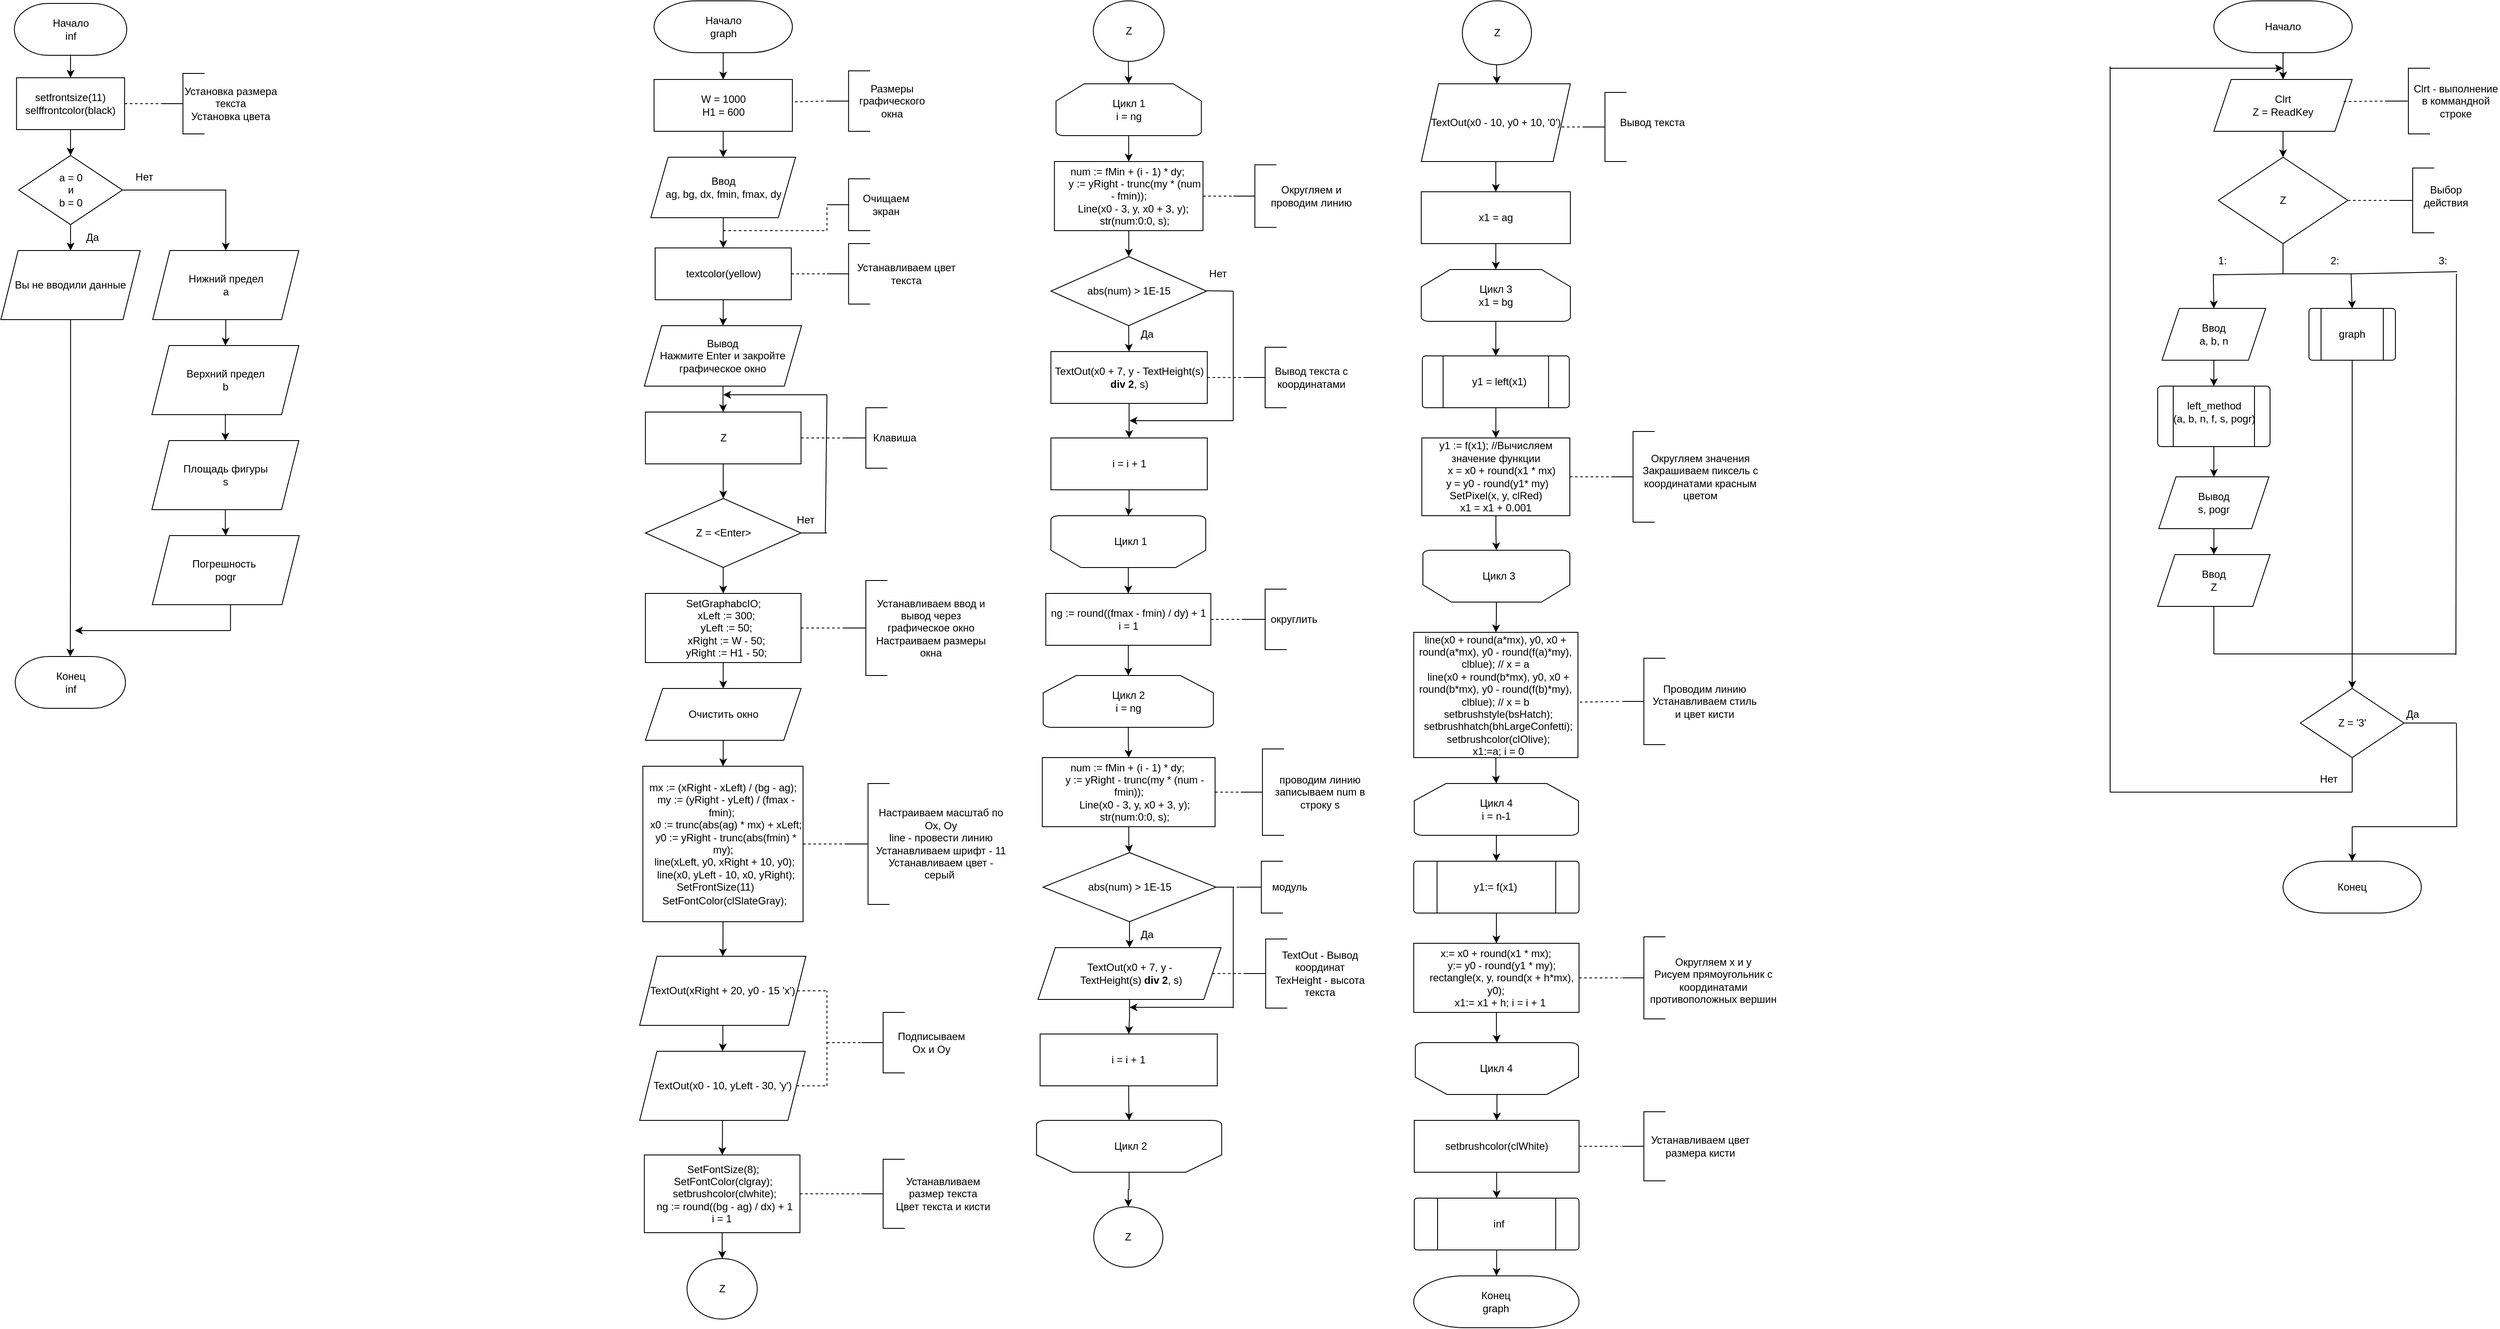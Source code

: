 <mxfile version="22.0.2" type="device">
  <diagram name="Страница — 1" id="wVhdjvqZ3vjL5ThJXFAu">
    <mxGraphModel dx="3585" dy="-16634" grid="1" gridSize="10" guides="1" tooltips="1" connect="1" arrows="1" fold="1" page="1" pageScale="1" pageWidth="3300" pageHeight="4681" math="0" shadow="0">
      <root>
        <mxCell id="0" />
        <mxCell id="1" parent="0" />
        <mxCell id="4vISKdjmzXAb_mcJxf1f-3" value="" style="edgeStyle=orthogonalEdgeStyle;rounded=0;orthogonalLoop=1;jettySize=auto;html=1;fillColor=none;strokeColor=#000000;fontColor=#000000;labelBackgroundColor=none;" parent="1" source="4vISKdjmzXAb_mcJxf1f-1" target="4vISKdjmzXAb_mcJxf1f-2" edge="1">
          <mxGeometry relative="1" as="geometry" />
        </mxCell>
        <mxCell id="4vISKdjmzXAb_mcJxf1f-1" value="Начало&lt;br&gt;inf" style="strokeWidth=1;html=1;shape=mxgraph.flowchart.terminator;whiteSpace=wrap;fillColor=none;strokeColor=#000000;fontColor=#000000;labelBackgroundColor=none;" parent="1" vertex="1">
          <mxGeometry x="125.63" y="18893" width="130" height="60" as="geometry" />
        </mxCell>
        <mxCell id="4vISKdjmzXAb_mcJxf1f-8" value="" style="edgeStyle=orthogonalEdgeStyle;rounded=0;orthogonalLoop=1;jettySize=auto;html=1;fillColor=none;strokeColor=#000000;fontColor=#000000;labelBackgroundColor=none;" parent="1" source="4vISKdjmzXAb_mcJxf1f-2" target="4vISKdjmzXAb_mcJxf1f-7" edge="1">
          <mxGeometry relative="1" as="geometry" />
        </mxCell>
        <mxCell id="4vISKdjmzXAb_mcJxf1f-2" value="setfrontsize(11)&lt;br&gt;selffrontcolor(black)" style="rounded=0;whiteSpace=wrap;html=1;fillColor=none;strokeColor=#000000;fontColor=#000000;labelBackgroundColor=none;" parent="1" vertex="1">
          <mxGeometry x="128.13" y="18979" width="125" height="60" as="geometry" />
        </mxCell>
        <mxCell id="4vISKdjmzXAb_mcJxf1f-4" value="" style="strokeWidth=1;html=1;shape=mxgraph.flowchart.annotation_2;align=left;labelPosition=right;pointerEvents=1;fillColor=none;strokeColor=#000000;fontColor=#000000;labelBackgroundColor=none;" parent="1" vertex="1">
          <mxGeometry x="295.63" y="18974" width="50" height="70" as="geometry" />
        </mxCell>
        <mxCell id="4vISKdjmzXAb_mcJxf1f-5" value="" style="endArrow=none;dashed=1;html=1;rounded=0;exitX=1;exitY=0.5;exitDx=0;exitDy=0;strokeWidth=1;fillColor=none;strokeColor=#000000;fontColor=#000000;labelBackgroundColor=none;" parent="1" source="4vISKdjmzXAb_mcJxf1f-2" edge="1">
          <mxGeometry width="50" height="50" relative="1" as="geometry">
            <mxPoint x="245.63" y="19059" as="sourcePoint" />
            <mxPoint x="295.63" y="19009" as="targetPoint" />
          </mxGeometry>
        </mxCell>
        <mxCell id="4vISKdjmzXAb_mcJxf1f-6" value="Установка размера текста&lt;br&gt;Установка цвета" style="text;html=1;fillColor=none;align=center;verticalAlign=middle;whiteSpace=wrap;rounded=0;strokeWidth=1;strokeColor=none;fontColor=#000000;labelBackgroundColor=none;" parent="1" vertex="1">
          <mxGeometry x="321.13" y="18984" width="110" height="50" as="geometry" />
        </mxCell>
        <mxCell id="4vISKdjmzXAb_mcJxf1f-10" value="" style="edgeStyle=orthogonalEdgeStyle;rounded=0;orthogonalLoop=1;jettySize=auto;html=1;fillColor=none;strokeColor=#000000;fontColor=#000000;labelBackgroundColor=none;" parent="1" source="4vISKdjmzXAb_mcJxf1f-7" target="4vISKdjmzXAb_mcJxf1f-9" edge="1">
          <mxGeometry relative="1" as="geometry" />
        </mxCell>
        <mxCell id="4vISKdjmzXAb_mcJxf1f-13" style="edgeStyle=orthogonalEdgeStyle;rounded=0;orthogonalLoop=1;jettySize=auto;html=1;fillColor=none;strokeColor=#000000;fontColor=#000000;labelBackgroundColor=none;" parent="1" source="4vISKdjmzXAb_mcJxf1f-7" target="4vISKdjmzXAb_mcJxf1f-12" edge="1">
          <mxGeometry relative="1" as="geometry" />
        </mxCell>
        <mxCell id="4vISKdjmzXAb_mcJxf1f-7" value="a = 0&lt;br&gt;и&lt;br&gt;b = 0" style="rhombus;whiteSpace=wrap;html=1;fillColor=none;strokeColor=#000000;fontColor=#000000;labelBackgroundColor=none;" parent="1" vertex="1">
          <mxGeometry x="130.63" y="19069" width="120" height="80" as="geometry" />
        </mxCell>
        <mxCell id="4vISKdjmzXAb_mcJxf1f-23" style="edgeStyle=orthogonalEdgeStyle;rounded=0;orthogonalLoop=1;jettySize=auto;html=1;fillColor=none;strokeColor=#000000;fontColor=#000000;labelBackgroundColor=none;" parent="1" source="4vISKdjmzXAb_mcJxf1f-9" target="4vISKdjmzXAb_mcJxf1f-21" edge="1">
          <mxGeometry relative="1" as="geometry" />
        </mxCell>
        <mxCell id="4vISKdjmzXAb_mcJxf1f-9" value="Вы не вводили данные" style="shape=parallelogram;perimeter=parallelogramPerimeter;whiteSpace=wrap;html=1;fixedSize=1;fillColor=none;strokeColor=#000000;fontColor=#000000;labelBackgroundColor=none;" parent="1" vertex="1">
          <mxGeometry x="110" y="19179" width="161.25" height="80" as="geometry" />
        </mxCell>
        <mxCell id="4vISKdjmzXAb_mcJxf1f-11" value="Да" style="text;html=1;fillColor=none;align=center;verticalAlign=middle;whiteSpace=wrap;rounded=0;strokeColor=none;fontColor=#000000;labelBackgroundColor=none;" parent="1" vertex="1">
          <mxGeometry x="185.63" y="19149" width="60" height="30" as="geometry" />
        </mxCell>
        <mxCell id="4vISKdjmzXAb_mcJxf1f-16" value="" style="edgeStyle=orthogonalEdgeStyle;rounded=0;orthogonalLoop=1;jettySize=auto;html=1;fillColor=none;strokeColor=#000000;fontColor=#000000;labelBackgroundColor=none;" parent="1" source="4vISKdjmzXAb_mcJxf1f-12" target="4vISKdjmzXAb_mcJxf1f-15" edge="1">
          <mxGeometry relative="1" as="geometry" />
        </mxCell>
        <mxCell id="4vISKdjmzXAb_mcJxf1f-12" value="Нижний предел&lt;br&gt;a" style="shape=parallelogram;perimeter=parallelogramPerimeter;whiteSpace=wrap;html=1;fixedSize=1;fillColor=none;strokeColor=#000000;fontColor=#000000;labelBackgroundColor=none;" parent="1" vertex="1">
          <mxGeometry x="285.63" y="19179" width="169.06" height="80" as="geometry" />
        </mxCell>
        <mxCell id="4vISKdjmzXAb_mcJxf1f-14" value="Нет" style="text;html=1;fillColor=none;align=center;verticalAlign=middle;whiteSpace=wrap;rounded=0;strokeColor=none;fontColor=#000000;labelBackgroundColor=none;" parent="1" vertex="1">
          <mxGeometry x="245.63" y="19079" width="60" height="30" as="geometry" />
        </mxCell>
        <mxCell id="4vISKdjmzXAb_mcJxf1f-18" value="" style="edgeStyle=orthogonalEdgeStyle;rounded=0;orthogonalLoop=1;jettySize=auto;html=1;fillColor=none;strokeColor=#000000;fontColor=#000000;labelBackgroundColor=none;" parent="1" source="4vISKdjmzXAb_mcJxf1f-15" target="4vISKdjmzXAb_mcJxf1f-17" edge="1">
          <mxGeometry relative="1" as="geometry" />
        </mxCell>
        <mxCell id="4vISKdjmzXAb_mcJxf1f-15" value="Верхний предел&lt;br&gt;b" style="shape=parallelogram;perimeter=parallelogramPerimeter;whiteSpace=wrap;html=1;fixedSize=1;fillColor=none;strokeColor=#000000;fontColor=#000000;labelBackgroundColor=none;" parent="1" vertex="1">
          <mxGeometry x="284.69" y="19289" width="170" height="80" as="geometry" />
        </mxCell>
        <mxCell id="4vISKdjmzXAb_mcJxf1f-20" value="" style="edgeStyle=orthogonalEdgeStyle;rounded=0;orthogonalLoop=1;jettySize=auto;html=1;fillColor=none;strokeColor=#000000;fontColor=#000000;labelBackgroundColor=none;" parent="1" source="4vISKdjmzXAb_mcJxf1f-17" target="4vISKdjmzXAb_mcJxf1f-19" edge="1">
          <mxGeometry relative="1" as="geometry" />
        </mxCell>
        <mxCell id="4vISKdjmzXAb_mcJxf1f-17" value="Площадь фигуры&lt;br&gt;s" style="shape=parallelogram;perimeter=parallelogramPerimeter;whiteSpace=wrap;html=1;fixedSize=1;fillColor=none;strokeColor=#000000;fontColor=#000000;labelBackgroundColor=none;" parent="1" vertex="1">
          <mxGeometry x="284.69" y="19399" width="170" height="80" as="geometry" />
        </mxCell>
        <mxCell id="4vISKdjmzXAb_mcJxf1f-19" value="Погрешность&amp;nbsp;&lt;br&gt;pogr" style="shape=parallelogram;perimeter=parallelogramPerimeter;whiteSpace=wrap;html=1;fixedSize=1;fillColor=none;strokeColor=#000000;fontColor=#000000;labelBackgroundColor=none;" parent="1" vertex="1">
          <mxGeometry x="285.16" y="19509" width="170" height="80" as="geometry" />
        </mxCell>
        <mxCell id="4vISKdjmzXAb_mcJxf1f-21" value="Конец&lt;br&gt;inf" style="strokeWidth=1;html=1;shape=mxgraph.flowchart.terminator;whiteSpace=wrap;fillColor=none;strokeColor=#000000;fontColor=#000000;labelBackgroundColor=none;" parent="1" vertex="1">
          <mxGeometry x="126.63" y="19649" width="127.5" height="60" as="geometry" />
        </mxCell>
        <mxCell id="4vISKdjmzXAb_mcJxf1f-24" value="" style="endArrow=none;html=1;rounded=0;fillColor=none;strokeColor=#000000;fontColor=#000000;labelBackgroundColor=none;" parent="1" edge="1">
          <mxGeometry width="50" height="50" relative="1" as="geometry">
            <mxPoint x="375.63" y="19619" as="sourcePoint" />
            <mxPoint x="375.63" y="19589" as="targetPoint" />
          </mxGeometry>
        </mxCell>
        <mxCell id="4vISKdjmzXAb_mcJxf1f-25" value="" style="endArrow=classic;html=1;rounded=0;fillColor=none;strokeColor=#000000;fontColor=#000000;labelBackgroundColor=none;" parent="1" edge="1">
          <mxGeometry width="50" height="50" relative="1" as="geometry">
            <mxPoint x="375.51" y="19619" as="sourcePoint" />
            <mxPoint x="195.63" y="19619" as="targetPoint" />
          </mxGeometry>
        </mxCell>
        <mxCell id="4vISKdjmzXAb_mcJxf1f-28" value="" style="edgeStyle=orthogonalEdgeStyle;rounded=0;orthogonalLoop=1;jettySize=auto;html=1;fillColor=none;strokeColor=#000000;fontColor=#000000;labelBackgroundColor=none;" parent="1" source="4vISKdjmzXAb_mcJxf1f-26" target="4vISKdjmzXAb_mcJxf1f-27" edge="1">
          <mxGeometry relative="1" as="geometry" />
        </mxCell>
        <mxCell id="4vISKdjmzXAb_mcJxf1f-26" value="Начало&lt;br&gt;graph" style="strokeWidth=1;html=1;shape=mxgraph.flowchart.terminator;whiteSpace=wrap;fillColor=none;strokeColor=#000000;fontColor=#000000;labelBackgroundColor=none;" parent="1" vertex="1">
          <mxGeometry x="865.63" y="18890" width="160" height="60" as="geometry" />
        </mxCell>
        <mxCell id="4vISKdjmzXAb_mcJxf1f-33" value="" style="edgeStyle=orthogonalEdgeStyle;rounded=0;orthogonalLoop=1;jettySize=auto;html=1;fillColor=none;strokeColor=#000000;fontColor=#000000;labelBackgroundColor=none;" parent="1" source="4vISKdjmzXAb_mcJxf1f-27" target="4vISKdjmzXAb_mcJxf1f-32" edge="1">
          <mxGeometry relative="1" as="geometry" />
        </mxCell>
        <mxCell id="4vISKdjmzXAb_mcJxf1f-27" value="W = 1000&lt;br&gt;H1 = 600" style="rounded=0;whiteSpace=wrap;html=1;fillColor=none;strokeColor=#000000;fontColor=#000000;labelBackgroundColor=none;" parent="1" vertex="1">
          <mxGeometry x="865.63" y="18981" width="160" height="60" as="geometry" />
        </mxCell>
        <mxCell id="4vISKdjmzXAb_mcJxf1f-29" value="" style="strokeWidth=1;html=1;shape=mxgraph.flowchart.annotation_2;align=left;labelPosition=right;pointerEvents=1;fillColor=none;strokeColor=#000000;fontColor=#000000;labelBackgroundColor=none;" parent="1" vertex="1">
          <mxGeometry x="1065.63" y="18971" width="50" height="70" as="geometry" />
        </mxCell>
        <mxCell id="4vISKdjmzXAb_mcJxf1f-30" value="" style="endArrow=none;dashed=1;html=1;rounded=0;exitX=1.019;exitY=0.431;exitDx=0;exitDy=0;exitPerimeter=0;fillColor=none;strokeColor=#000000;fontColor=#000000;labelBackgroundColor=none;" parent="1" source="4vISKdjmzXAb_mcJxf1f-27" edge="1">
          <mxGeometry width="50" height="50" relative="1" as="geometry">
            <mxPoint x="1015.63" y="19056" as="sourcePoint" />
            <mxPoint x="1065.63" y="19006" as="targetPoint" />
          </mxGeometry>
        </mxCell>
        <mxCell id="4vISKdjmzXAb_mcJxf1f-31" value="Размеры графического окна" style="text;html=1;fillColor=none;align=center;verticalAlign=middle;whiteSpace=wrap;rounded=0;strokeColor=none;fontColor=#000000;labelBackgroundColor=none;" parent="1" vertex="1">
          <mxGeometry x="1090.63" y="18981" width="100" height="50" as="geometry" />
        </mxCell>
        <mxCell id="4vISKdjmzXAb_mcJxf1f-35" value="" style="edgeStyle=orthogonalEdgeStyle;rounded=0;orthogonalLoop=1;jettySize=auto;html=1;fillColor=none;strokeColor=#000000;fontColor=#000000;labelBackgroundColor=none;" parent="1" source="4vISKdjmzXAb_mcJxf1f-32" target="4vISKdjmzXAb_mcJxf1f-34" edge="1">
          <mxGeometry relative="1" as="geometry" />
        </mxCell>
        <mxCell id="4vISKdjmzXAb_mcJxf1f-32" value="Ввод&lt;br&gt;ag, bg, dx, fmin, fmax, dy&lt;br&gt;" style="shape=parallelogram;perimeter=parallelogramPerimeter;whiteSpace=wrap;html=1;fixedSize=1;fillColor=none;strokeColor=#000000;fontColor=#000000;labelBackgroundColor=none;" parent="1" vertex="1">
          <mxGeometry x="861.88" y="19071" width="167.5" height="70" as="geometry" />
        </mxCell>
        <mxCell id="4vISKdjmzXAb_mcJxf1f-44" value="" style="edgeStyle=orthogonalEdgeStyle;rounded=0;orthogonalLoop=1;jettySize=auto;html=1;fillColor=none;strokeColor=#000000;fontColor=#000000;labelBackgroundColor=none;" parent="1" source="4vISKdjmzXAb_mcJxf1f-34" target="4vISKdjmzXAb_mcJxf1f-43" edge="1">
          <mxGeometry relative="1" as="geometry" />
        </mxCell>
        <mxCell id="4vISKdjmzXAb_mcJxf1f-34" value="textcolor(yellow)" style="rounded=0;whiteSpace=wrap;html=1;fillColor=none;strokeColor=#000000;fontColor=#000000;labelBackgroundColor=none;" parent="1" vertex="1">
          <mxGeometry x="866.88" y="19176" width="157.5" height="60" as="geometry" />
        </mxCell>
        <mxCell id="4vISKdjmzXAb_mcJxf1f-36" value="" style="strokeWidth=1;html=1;shape=mxgraph.flowchart.annotation_2;align=left;labelPosition=right;pointerEvents=1;fillColor=none;strokeColor=#000000;fontColor=#000000;labelBackgroundColor=none;" parent="1" vertex="1">
          <mxGeometry x="1065.63" y="19171" width="50" height="70" as="geometry" />
        </mxCell>
        <mxCell id="4vISKdjmzXAb_mcJxf1f-37" value="" style="endArrow=none;dashed=1;html=1;rounded=0;exitX=1;exitY=0.5;exitDx=0;exitDy=0;fillColor=none;strokeColor=#000000;fontColor=#000000;labelBackgroundColor=none;" parent="1" source="4vISKdjmzXAb_mcJxf1f-34" edge="1">
          <mxGeometry width="50" height="50" relative="1" as="geometry">
            <mxPoint x="1015.63" y="19256" as="sourcePoint" />
            <mxPoint x="1065.63" y="19206" as="targetPoint" />
          </mxGeometry>
        </mxCell>
        <mxCell id="4vISKdjmzXAb_mcJxf1f-38" value="Устанавливаем цвет текста" style="text;html=1;fillColor=none;align=center;verticalAlign=middle;whiteSpace=wrap;rounded=0;strokeColor=none;fontColor=#000000;labelBackgroundColor=none;" parent="1" vertex="1">
          <mxGeometry x="1095.63" y="19186" width="122.5" height="40" as="geometry" />
        </mxCell>
        <mxCell id="4vISKdjmzXAb_mcJxf1f-39" value="" style="endArrow=none;dashed=1;html=1;rounded=0;fillColor=none;strokeColor=#000000;fontColor=#000000;labelBackgroundColor=none;" parent="1" edge="1">
          <mxGeometry width="50" height="50" relative="1" as="geometry">
            <mxPoint x="945.63" y="19156" as="sourcePoint" />
            <mxPoint x="1065.63" y="19156" as="targetPoint" />
          </mxGeometry>
        </mxCell>
        <mxCell id="4vISKdjmzXAb_mcJxf1f-40" value="" style="endArrow=none;dashed=1;html=1;rounded=0;fillColor=none;strokeColor=#000000;fontColor=#000000;labelBackgroundColor=none;" parent="1" edge="1">
          <mxGeometry width="50" height="50" relative="1" as="geometry">
            <mxPoint x="1065.63" y="19156" as="sourcePoint" />
            <mxPoint x="1065.63" y="19126" as="targetPoint" />
          </mxGeometry>
        </mxCell>
        <mxCell id="4vISKdjmzXAb_mcJxf1f-41" value="" style="strokeWidth=1;html=1;shape=mxgraph.flowchart.annotation_2;align=left;labelPosition=right;pointerEvents=1;fillColor=none;strokeColor=#000000;fontColor=#000000;labelBackgroundColor=none;" parent="1" vertex="1">
          <mxGeometry x="1065.63" y="19096" width="50" height="60" as="geometry" />
        </mxCell>
        <mxCell id="4vISKdjmzXAb_mcJxf1f-42" value="Очищаем экран" style="text;html=1;fillColor=none;align=center;verticalAlign=middle;whiteSpace=wrap;rounded=0;strokeColor=none;fontColor=#000000;labelBackgroundColor=none;" parent="1" vertex="1">
          <mxGeometry x="1094.38" y="19108.5" width="80" height="35" as="geometry" />
        </mxCell>
        <mxCell id="4vISKdjmzXAb_mcJxf1f-46" value="" style="edgeStyle=orthogonalEdgeStyle;rounded=0;orthogonalLoop=1;jettySize=auto;html=1;fillColor=none;strokeColor=#000000;fontColor=#000000;labelBackgroundColor=none;" parent="1" source="4vISKdjmzXAb_mcJxf1f-43" target="4vISKdjmzXAb_mcJxf1f-45" edge="1">
          <mxGeometry relative="1" as="geometry" />
        </mxCell>
        <mxCell id="4vISKdjmzXAb_mcJxf1f-43" value="Вывод&lt;br&gt;Нажмите Enter и закройте графическое окно" style="shape=parallelogram;perimeter=parallelogramPerimeter;whiteSpace=wrap;html=1;fixedSize=1;fillColor=none;strokeColor=#000000;fontColor=#000000;labelBackgroundColor=none;" parent="1" vertex="1">
          <mxGeometry x="854.38" y="19266" width="181.88" height="70" as="geometry" />
        </mxCell>
        <mxCell id="4vISKdjmzXAb_mcJxf1f-51" value="" style="edgeStyle=orthogonalEdgeStyle;rounded=0;orthogonalLoop=1;jettySize=auto;html=1;fillColor=none;strokeColor=#000000;fontColor=#000000;labelBackgroundColor=none;" parent="1" source="4vISKdjmzXAb_mcJxf1f-45" target="4vISKdjmzXAb_mcJxf1f-50" edge="1">
          <mxGeometry relative="1" as="geometry" />
        </mxCell>
        <mxCell id="4vISKdjmzXAb_mcJxf1f-45" value="Z" style="rounded=0;whiteSpace=wrap;html=1;fillColor=none;strokeColor=#000000;fontColor=#000000;labelBackgroundColor=none;" parent="1" vertex="1">
          <mxGeometry x="855.63" y="19366" width="180" height="60" as="geometry" />
        </mxCell>
        <mxCell id="4vISKdjmzXAb_mcJxf1f-47" value="" style="strokeWidth=1;html=1;shape=mxgraph.flowchart.annotation_2;align=left;labelPosition=right;pointerEvents=1;fillColor=none;strokeColor=#000000;fontColor=#000000;labelBackgroundColor=none;" parent="1" vertex="1">
          <mxGeometry x="1085.63" y="19361" width="50" height="70" as="geometry" />
        </mxCell>
        <mxCell id="4vISKdjmzXAb_mcJxf1f-48" value="" style="endArrow=none;dashed=1;html=1;rounded=0;exitX=1;exitY=0.5;exitDx=0;exitDy=0;fillColor=none;strokeColor=#000000;fontColor=#000000;labelBackgroundColor=none;" parent="1" source="4vISKdjmzXAb_mcJxf1f-45" edge="1">
          <mxGeometry width="50" height="50" relative="1" as="geometry">
            <mxPoint x="1035.63" y="19446" as="sourcePoint" />
            <mxPoint x="1085.63" y="19396" as="targetPoint" />
          </mxGeometry>
        </mxCell>
        <mxCell id="4vISKdjmzXAb_mcJxf1f-49" value="Клавиша" style="text;html=1;fillColor=none;align=center;verticalAlign=middle;whiteSpace=wrap;rounded=0;strokeColor=none;fontColor=#000000;labelBackgroundColor=none;" parent="1" vertex="1">
          <mxGeometry x="1113.75" y="19381" width="60" height="30" as="geometry" />
        </mxCell>
        <mxCell id="4vISKdjmzXAb_mcJxf1f-57" value="" style="edgeStyle=orthogonalEdgeStyle;rounded=0;orthogonalLoop=1;jettySize=auto;html=1;fillColor=none;strokeColor=#000000;fontColor=#000000;labelBackgroundColor=none;" parent="1" source="4vISKdjmzXAb_mcJxf1f-50" target="4vISKdjmzXAb_mcJxf1f-56" edge="1">
          <mxGeometry relative="1" as="geometry" />
        </mxCell>
        <mxCell id="4vISKdjmzXAb_mcJxf1f-50" value="Z = &amp;lt;Enter&amp;gt;" style="rhombus;whiteSpace=wrap;html=1;fillColor=none;strokeColor=#000000;fontColor=#000000;labelBackgroundColor=none;" parent="1" vertex="1">
          <mxGeometry x="855.63" y="19466" width="180" height="80" as="geometry" />
        </mxCell>
        <mxCell id="4vISKdjmzXAb_mcJxf1f-52" value="" style="endArrow=none;html=1;rounded=0;fillColor=none;strokeColor=#000000;fontColor=#000000;labelBackgroundColor=none;" parent="1" edge="1">
          <mxGeometry width="50" height="50" relative="1" as="geometry">
            <mxPoint x="1035.63" y="19506" as="sourcePoint" />
            <mxPoint x="1065.63" y="19506" as="targetPoint" />
          </mxGeometry>
        </mxCell>
        <mxCell id="4vISKdjmzXAb_mcJxf1f-53" value="" style="endArrow=none;html=1;rounded=0;fillColor=none;strokeColor=#000000;fontColor=#000000;labelBackgroundColor=none;" parent="1" edge="1">
          <mxGeometry width="50" height="50" relative="1" as="geometry">
            <mxPoint x="1063.75" y="19506" as="sourcePoint" />
            <mxPoint x="1065.63" y="19346" as="targetPoint" />
          </mxGeometry>
        </mxCell>
        <mxCell id="4vISKdjmzXAb_mcJxf1f-54" value="" style="endArrow=classic;html=1;rounded=0;fillColor=none;strokeColor=#000000;fontColor=#000000;labelBackgroundColor=none;" parent="1" edge="1">
          <mxGeometry width="50" height="50" relative="1" as="geometry">
            <mxPoint x="1065.63" y="19346" as="sourcePoint" />
            <mxPoint x="945.63" y="19346" as="targetPoint" />
          </mxGeometry>
        </mxCell>
        <mxCell id="4vISKdjmzXAb_mcJxf1f-55" value="Нет" style="text;html=1;fillColor=none;align=center;verticalAlign=middle;whiteSpace=wrap;rounded=0;strokeColor=none;fontColor=#000000;labelBackgroundColor=none;" parent="1" vertex="1">
          <mxGeometry x="1010.63" y="19476" width="60" height="30" as="geometry" />
        </mxCell>
        <mxCell id="4vISKdjmzXAb_mcJxf1f-62" value="" style="edgeStyle=orthogonalEdgeStyle;rounded=0;orthogonalLoop=1;jettySize=auto;html=1;fillColor=none;strokeColor=#000000;fontColor=#000000;labelBackgroundColor=none;" parent="1" source="4vISKdjmzXAb_mcJxf1f-56" target="4vISKdjmzXAb_mcJxf1f-61" edge="1">
          <mxGeometry relative="1" as="geometry" />
        </mxCell>
        <mxCell id="4vISKdjmzXAb_mcJxf1f-56" value="SetGraphabcIO;&lt;br&gt;&lt;span style=&quot;&quot; class=&quot;s2&quot;&gt;&amp;nbsp; &lt;/span&gt;xLeft := 300;&lt;br&gt;&lt;span class=&quot;Apple-converted-space&quot;&gt;&amp;nbsp; &lt;/span&gt;yLeft := 50;&lt;br&gt;&lt;span class=&quot;Apple-converted-space&quot;&gt;&amp;nbsp; &lt;/span&gt;xRight := W - 50;&lt;br&gt;&lt;span class=&quot;Apple-converted-space&quot;&gt;&amp;nbsp; &lt;/span&gt;yRight := H1 - 50;" style="rounded=0;whiteSpace=wrap;html=1;fillColor=none;strokeColor=#000000;fontColor=#000000;labelBackgroundColor=none;" parent="1" vertex="1">
          <mxGeometry x="855.63" y="19576" width="180" height="80" as="geometry" />
        </mxCell>
        <mxCell id="4vISKdjmzXAb_mcJxf1f-58" value="" style="strokeWidth=1;html=1;shape=mxgraph.flowchart.annotation_2;align=left;labelPosition=right;pointerEvents=1;fillColor=none;strokeColor=#000000;fontColor=#000000;labelBackgroundColor=none;" parent="1" vertex="1">
          <mxGeometry x="1085.63" y="19561" width="50" height="110" as="geometry" />
        </mxCell>
        <mxCell id="4vISKdjmzXAb_mcJxf1f-59" value="" style="endArrow=none;dashed=1;html=1;rounded=0;exitX=1;exitY=0.5;exitDx=0;exitDy=0;fillColor=none;strokeColor=#000000;fontColor=#000000;labelBackgroundColor=none;" parent="1" source="4vISKdjmzXAb_mcJxf1f-56" edge="1">
          <mxGeometry width="50" height="50" relative="1" as="geometry">
            <mxPoint x="1037.51" y="19666" as="sourcePoint" />
            <mxPoint x="1087.51" y="19616" as="targetPoint" />
          </mxGeometry>
        </mxCell>
        <mxCell id="4vISKdjmzXAb_mcJxf1f-60" value="Устанавливаем ввод и вывод через графическое окно&lt;br&gt;Настраиваем размеры окна" style="text;html=1;fillColor=none;align=center;verticalAlign=middle;whiteSpace=wrap;rounded=0;strokeColor=none;fontColor=#000000;labelBackgroundColor=none;" parent="1" vertex="1">
          <mxGeometry x="1115.63" y="19576" width="140" height="80" as="geometry" />
        </mxCell>
        <mxCell id="4vISKdjmzXAb_mcJxf1f-64" value="" style="edgeStyle=orthogonalEdgeStyle;rounded=0;orthogonalLoop=1;jettySize=auto;html=1;fillColor=none;strokeColor=#000000;fontColor=#000000;labelBackgroundColor=none;" parent="1" source="4vISKdjmzXAb_mcJxf1f-61" target="4vISKdjmzXAb_mcJxf1f-63" edge="1">
          <mxGeometry relative="1" as="geometry" />
        </mxCell>
        <mxCell id="4vISKdjmzXAb_mcJxf1f-61" value="Очистить окно" style="shape=parallelogram;perimeter=parallelogramPerimeter;whiteSpace=wrap;html=1;fixedSize=1;fillColor=none;strokeColor=#000000;fontColor=#000000;labelBackgroundColor=none;" parent="1" vertex="1">
          <mxGeometry x="855.63" y="19686" width="180" height="60" as="geometry" />
        </mxCell>
        <mxCell id="4vISKdjmzXAb_mcJxf1f-69" value="" style="edgeStyle=orthogonalEdgeStyle;rounded=0;orthogonalLoop=1;jettySize=auto;html=1;fillColor=none;strokeColor=#000000;fontColor=#000000;labelBackgroundColor=none;" parent="1" source="4vISKdjmzXAb_mcJxf1f-63" target="4vISKdjmzXAb_mcJxf1f-68" edge="1">
          <mxGeometry relative="1" as="geometry" />
        </mxCell>
        <mxCell id="4vISKdjmzXAb_mcJxf1f-63" value="&amp;nbsp;mx := (xRight - xLeft) / (bg - ag);&amp;nbsp;&lt;br&gt;&lt;span style=&quot;&quot; class=&quot;s2&quot;&gt;&amp;nbsp; &lt;/span&gt;my := (yRight - yLeft) / (fmax - fmin);&amp;nbsp;&lt;br&gt;&lt;span style=&quot;&quot; class=&quot;s2&quot;&gt;&amp;nbsp; &lt;/span&gt;x0 := trunc(abs(ag) * mx) + xLeft;&lt;br&gt;&lt;span class=&quot;Apple-converted-space&quot;&gt;&amp;nbsp; &lt;/span&gt;y0 := yRight - trunc(abs(fmin) * my);&lt;br&gt;&lt;span class=&quot;Apple-converted-space&quot;&gt;&amp;nbsp; &lt;/span&gt;line(xLeft, y0, xRight + 10, y0);&amp;nbsp;&lt;br&gt;&lt;span style=&quot;&quot; class=&quot;s2&quot;&gt;&amp;nbsp; &lt;/span&gt;line(x0, yLeft - 10, x0, yRight);&lt;br&gt;SetFrontSize(11)&amp;nbsp;&lt;span style=&quot;font-family: Courier; text-align: start;&quot;&gt;&amp;nbsp;&amp;nbsp;&lt;/span&gt;&lt;br&gt;&lt;span style=&quot;&quot; class=&quot;s2&quot;&gt;&amp;nbsp; &lt;/span&gt;SetFontColor(clSlateGray);&amp;nbsp;" style="rounded=0;whiteSpace=wrap;html=1;fillColor=none;strokeColor=#000000;fontColor=#000000;labelBackgroundColor=none;" parent="1" vertex="1">
          <mxGeometry x="852.66" y="19776" width="185.32" height="180" as="geometry" />
        </mxCell>
        <mxCell id="4vISKdjmzXAb_mcJxf1f-65" value="" style="strokeWidth=1;html=1;shape=mxgraph.flowchart.annotation_2;align=left;labelPosition=right;pointerEvents=1;fillColor=none;strokeColor=#000000;fontColor=#000000;labelBackgroundColor=none;" parent="1" vertex="1">
          <mxGeometry x="1088.13" y="19796" width="50" height="140" as="geometry" />
        </mxCell>
        <mxCell id="4vISKdjmzXAb_mcJxf1f-66" value="Настраиваем масштаб по Ох, Оу&lt;br&gt;line - провести линию&lt;br&gt;Устанавливаем шрифт - 11&lt;br&gt;Устанавливаем цвет - серый&amp;nbsp;" style="text;html=1;fillColor=none;align=center;verticalAlign=middle;whiteSpace=wrap;rounded=0;strokeColor=none;fontColor=#000000;labelBackgroundColor=none;" parent="1" vertex="1">
          <mxGeometry x="1115.63" y="19826" width="162.5" height="80" as="geometry" />
        </mxCell>
        <mxCell id="4vISKdjmzXAb_mcJxf1f-67" value="" style="endArrow=none;dashed=1;html=1;rounded=0;exitX=1;exitY=0.5;exitDx=0;exitDy=0;fillColor=none;strokeColor=#000000;fontColor=#000000;labelBackgroundColor=none;" parent="1" source="4vISKdjmzXAb_mcJxf1f-63" edge="1">
          <mxGeometry width="50" height="50" relative="1" as="geometry">
            <mxPoint x="1040.63" y="19916" as="sourcePoint" />
            <mxPoint x="1090.63" y="19866" as="targetPoint" />
          </mxGeometry>
        </mxCell>
        <mxCell id="4vISKdjmzXAb_mcJxf1f-74" value="" style="edgeStyle=orthogonalEdgeStyle;rounded=0;orthogonalLoop=1;jettySize=auto;html=1;fillColor=none;strokeColor=#000000;fontColor=#000000;labelBackgroundColor=none;" parent="1" source="4vISKdjmzXAb_mcJxf1f-68" target="4vISKdjmzXAb_mcJxf1f-73" edge="1">
          <mxGeometry relative="1" as="geometry" />
        </mxCell>
        <mxCell id="4vISKdjmzXAb_mcJxf1f-68" value="TextOut(xRight + 20, y0 - 15 &#39;x&#39;)" style="shape=parallelogram;perimeter=parallelogramPerimeter;whiteSpace=wrap;html=1;fixedSize=1;fillColor=none;strokeColor=#000000;fontColor=#000000;labelBackgroundColor=none;" parent="1" vertex="1">
          <mxGeometry x="848.96" y="19996" width="192.35" height="80" as="geometry" />
        </mxCell>
        <mxCell id="4vISKdjmzXAb_mcJxf1f-70" value="" style="strokeWidth=1;html=1;shape=mxgraph.flowchart.annotation_2;align=left;labelPosition=right;pointerEvents=1;fillColor=none;strokeColor=#000000;fontColor=#000000;labelBackgroundColor=none;" parent="1" vertex="1">
          <mxGeometry x="1105.63" y="20061" width="50" height="70" as="geometry" />
        </mxCell>
        <mxCell id="4vISKdjmzXAb_mcJxf1f-71" value="" style="endArrow=none;dashed=1;html=1;rounded=0;exitX=1;exitY=0.5;exitDx=0;exitDy=0;fillColor=none;strokeColor=#000000;fontColor=#000000;labelBackgroundColor=none;" parent="1" source="4vISKdjmzXAb_mcJxf1f-68" edge="1">
          <mxGeometry width="50" height="50" relative="1" as="geometry">
            <mxPoint x="1037.98" y="20086" as="sourcePoint" />
            <mxPoint x="1065.63" y="20036" as="targetPoint" />
          </mxGeometry>
        </mxCell>
        <mxCell id="4vISKdjmzXAb_mcJxf1f-72" value="Подписываем Ох и Оу" style="text;html=1;fillColor=none;align=center;verticalAlign=middle;whiteSpace=wrap;rounded=0;strokeColor=none;fontColor=#000000;labelBackgroundColor=none;" parent="1" vertex="1">
          <mxGeometry x="1138.14" y="20071" width="97.49" height="50" as="geometry" />
        </mxCell>
        <mxCell id="4vISKdjmzXAb_mcJxf1f-79" value="" style="edgeStyle=orthogonalEdgeStyle;rounded=0;orthogonalLoop=1;jettySize=auto;html=1;fillColor=none;strokeColor=#000000;fontColor=#000000;labelBackgroundColor=none;" parent="1" source="4vISKdjmzXAb_mcJxf1f-73" target="4vISKdjmzXAb_mcJxf1f-78" edge="1">
          <mxGeometry relative="1" as="geometry" />
        </mxCell>
        <mxCell id="4vISKdjmzXAb_mcJxf1f-73" value="TextOut(x0 - 10, yLeft - 30, &#39;y&#39;)" style="shape=parallelogram;perimeter=parallelogramPerimeter;whiteSpace=wrap;html=1;fixedSize=1;fillColor=none;strokeColor=#000000;fontColor=#000000;labelBackgroundColor=none;" parent="1" vertex="1">
          <mxGeometry x="848.96" y="20106" width="191.5" height="80" as="geometry" />
        </mxCell>
        <mxCell id="4vISKdjmzXAb_mcJxf1f-75" value="" style="endArrow=none;dashed=1;html=1;rounded=0;fillColor=none;strokeColor=#000000;fontColor=#000000;labelBackgroundColor=none;" parent="1" edge="1">
          <mxGeometry width="50" height="50" relative="1" as="geometry">
            <mxPoint x="1030.63" y="20146" as="sourcePoint" />
            <mxPoint x="1065.63" y="20146" as="targetPoint" />
          </mxGeometry>
        </mxCell>
        <mxCell id="4vISKdjmzXAb_mcJxf1f-76" value="" style="endArrow=none;dashed=1;html=1;rounded=0;fillColor=none;strokeColor=#000000;fontColor=#000000;labelBackgroundColor=none;" parent="1" edge="1">
          <mxGeometry width="50" height="50" relative="1" as="geometry">
            <mxPoint x="1065.63" y="20146" as="sourcePoint" />
            <mxPoint x="1065.63" y="20036" as="targetPoint" />
          </mxGeometry>
        </mxCell>
        <mxCell id="4vISKdjmzXAb_mcJxf1f-77" value="" style="endArrow=none;dashed=1;html=1;rounded=0;fillColor=none;strokeColor=#000000;fontColor=#000000;labelBackgroundColor=none;" parent="1" edge="1">
          <mxGeometry width="50" height="50" relative="1" as="geometry">
            <mxPoint x="1065.63" y="20096" as="sourcePoint" />
            <mxPoint x="1108.13" y="20096" as="targetPoint" />
          </mxGeometry>
        </mxCell>
        <mxCell id="4vISKdjmzXAb_mcJxf1f-84" value="" style="edgeStyle=orthogonalEdgeStyle;rounded=0;orthogonalLoop=1;jettySize=auto;html=1;fillColor=none;strokeColor=#000000;fontColor=#000000;labelBackgroundColor=none;" parent="1" source="4vISKdjmzXAb_mcJxf1f-78" target="4vISKdjmzXAb_mcJxf1f-83" edge="1">
          <mxGeometry relative="1" as="geometry" />
        </mxCell>
        <mxCell id="4vISKdjmzXAb_mcJxf1f-78" value="&amp;nbsp;SetFontSize(8);&lt;br&gt;&lt;span style=&quot;&quot; class=&quot;s3&quot;&gt;&amp;nbsp; &lt;/span&gt;SetFontColor(clgray);&amp;nbsp;&lt;br&gt;&lt;span style=&quot;&quot; class=&quot;s3&quot;&gt;&amp;nbsp; &lt;/span&gt;setbrushcolor(clwhite);&lt;br&gt;&lt;span class=&quot;Apple-converted-space&quot;&gt;&amp;nbsp; &lt;/span&gt;ng := round((bg - ag) / dx) + 1&lt;br&gt;i = 1" style="rounded=0;whiteSpace=wrap;html=1;fillColor=none;strokeColor=#000000;fontColor=#000000;labelBackgroundColor=none;" parent="1" vertex="1">
          <mxGeometry x="854.38" y="20226" width="180" height="90" as="geometry" />
        </mxCell>
        <mxCell id="4vISKdjmzXAb_mcJxf1f-80" value="" style="strokeWidth=1;html=1;shape=mxgraph.flowchart.annotation_2;align=left;labelPosition=right;pointerEvents=1;fillColor=none;strokeColor=#000000;fontColor=#000000;labelBackgroundColor=none;" parent="1" vertex="1">
          <mxGeometry x="1105.63" y="20231" width="50" height="80" as="geometry" />
        </mxCell>
        <mxCell id="4vISKdjmzXAb_mcJxf1f-81" value="" style="endArrow=none;dashed=1;html=1;rounded=0;exitX=1;exitY=0.5;exitDx=0;exitDy=0;entryX=0;entryY=0.5;entryDx=0;entryDy=0;entryPerimeter=0;fillColor=none;strokeColor=#000000;fontColor=#000000;labelBackgroundColor=none;" parent="1" source="4vISKdjmzXAb_mcJxf1f-78" target="4vISKdjmzXAb_mcJxf1f-80" edge="1">
          <mxGeometry width="50" height="50" relative="1" as="geometry">
            <mxPoint x="1055.63" y="20316" as="sourcePoint" />
            <mxPoint x="1105.63" y="20266" as="targetPoint" />
          </mxGeometry>
        </mxCell>
        <mxCell id="4vISKdjmzXAb_mcJxf1f-82" value="Устанавливаем размер текста&lt;br&gt;Цвет текста и кисти" style="text;html=1;fillColor=none;align=center;verticalAlign=middle;whiteSpace=wrap;rounded=0;strokeColor=none;fontColor=#000000;labelBackgroundColor=none;" parent="1" vertex="1">
          <mxGeometry x="1135.63" y="20241" width="127.5" height="60" as="geometry" />
        </mxCell>
        <mxCell id="4vISKdjmzXAb_mcJxf1f-83" value="Z" style="strokeWidth=1;html=1;shape=mxgraph.flowchart.start_2;whiteSpace=wrap;fillColor=none;strokeColor=#000000;fontColor=#000000;labelBackgroundColor=none;" parent="1" vertex="1">
          <mxGeometry x="903.76" y="20346" width="81.25" height="70" as="geometry" />
        </mxCell>
        <mxCell id="4vISKdjmzXAb_mcJxf1f-86" value="Z" style="strokeWidth=1;html=1;shape=mxgraph.flowchart.start_2;whiteSpace=wrap;fillColor=none;strokeColor=#000000;fontColor=#000000;labelBackgroundColor=none;" parent="1" vertex="1">
          <mxGeometry x="1373.76" y="18890" width="81.87" height="70" as="geometry" />
        </mxCell>
        <mxCell id="4vISKdjmzXAb_mcJxf1f-87" value="" style="endArrow=classic;html=1;rounded=0;fillColor=none;strokeColor=#000000;fontColor=#000000;labelBackgroundColor=none;" parent="1" edge="1">
          <mxGeometry width="50" height="50" relative="1" as="geometry">
            <mxPoint x="1414.28" y="18960" as="sourcePoint" />
            <mxPoint x="1414.63" y="18986" as="targetPoint" />
          </mxGeometry>
        </mxCell>
        <mxCell id="4vISKdjmzXAb_mcJxf1f-92" value="" style="edgeStyle=orthogonalEdgeStyle;rounded=0;orthogonalLoop=1;jettySize=auto;html=1;fillColor=none;strokeColor=#000000;fontColor=#000000;labelBackgroundColor=none;" parent="1" source="4vISKdjmzXAb_mcJxf1f-88" target="4vISKdjmzXAb_mcJxf1f-91" edge="1">
          <mxGeometry relative="1" as="geometry" />
        </mxCell>
        <mxCell id="4vISKdjmzXAb_mcJxf1f-88" value="Цикл 1&lt;br&gt;i = ng" style="strokeWidth=1;html=1;shape=mxgraph.flowchart.loop_limit;whiteSpace=wrap;fillColor=none;strokeColor=#000000;fontColor=#000000;labelBackgroundColor=none;" parent="1" vertex="1">
          <mxGeometry x="1330.63" y="18986" width="168.12" height="60" as="geometry" />
        </mxCell>
        <mxCell id="4vISKdjmzXAb_mcJxf1f-97" value="" style="edgeStyle=orthogonalEdgeStyle;rounded=0;orthogonalLoop=1;jettySize=auto;html=1;fillColor=none;strokeColor=#000000;fontColor=#000000;labelBackgroundColor=none;" parent="1" source="4vISKdjmzXAb_mcJxf1f-91" target="4vISKdjmzXAb_mcJxf1f-96" edge="1">
          <mxGeometry relative="1" as="geometry" />
        </mxCell>
        <mxCell id="4vISKdjmzXAb_mcJxf1f-91" value="num := fMin + (i - 1) * dy;&amp;nbsp;&lt;br&gt;&lt;span style=&quot;&quot; class=&quot;s2&quot;&gt;&amp;nbsp; &amp;nbsp; &lt;/span&gt;y := yRight - trunc(my * (num - fmin));&lt;br&gt;&lt;span class=&quot;Apple-converted-space&quot;&gt;&amp;nbsp; &amp;nbsp; &lt;/span&gt;Line(x0 - 3, y, x0 + 3, y);&amp;nbsp;&lt;br&gt;&lt;span style=&quot;&quot; class=&quot;s2&quot;&gt;&amp;nbsp; &amp;nbsp; &lt;/span&gt;str(num:0:0, s);" style="rounded=0;whiteSpace=wrap;html=1;fillColor=none;strokeColor=#000000;fontColor=#000000;labelBackgroundColor=none;" parent="1" vertex="1">
          <mxGeometry x="1328.75" y="19076" width="171.88" height="80" as="geometry" />
        </mxCell>
        <mxCell id="4vISKdjmzXAb_mcJxf1f-93" value="" style="strokeWidth=1;html=1;shape=mxgraph.flowchart.annotation_2;align=left;labelPosition=right;pointerEvents=1;fillColor=none;strokeColor=#000000;fontColor=#000000;labelBackgroundColor=none;" parent="1" vertex="1">
          <mxGeometry x="1535.63" y="19079.75" width="50" height="72.5" as="geometry" />
        </mxCell>
        <mxCell id="4vISKdjmzXAb_mcJxf1f-94" value="" style="endArrow=none;dashed=1;html=1;rounded=0;exitX=1;exitY=0.5;exitDx=0;exitDy=0;entryX=0;entryY=0.5;entryDx=0;entryDy=0;entryPerimeter=0;fillColor=none;strokeColor=#000000;fontColor=#000000;labelBackgroundColor=none;" parent="1" source="4vISKdjmzXAb_mcJxf1f-91" target="4vISKdjmzXAb_mcJxf1f-93" edge="1">
          <mxGeometry width="50" height="50" relative="1" as="geometry">
            <mxPoint x="1494.23" y="19176" as="sourcePoint" />
            <mxPoint x="1544.23" y="19126" as="targetPoint" />
          </mxGeometry>
        </mxCell>
        <mxCell id="4vISKdjmzXAb_mcJxf1f-95" value="Округляем и проводим линию" style="text;html=1;fillColor=none;align=center;verticalAlign=middle;whiteSpace=wrap;rounded=0;strokeColor=none;fontColor=#000000;labelBackgroundColor=none;" parent="1" vertex="1">
          <mxGeometry x="1565.63" y="19084.75" width="120" height="62.5" as="geometry" />
        </mxCell>
        <mxCell id="4vISKdjmzXAb_mcJxf1f-99" value="" style="edgeStyle=orthogonalEdgeStyle;rounded=0;orthogonalLoop=1;jettySize=auto;html=1;fillColor=none;strokeColor=#000000;fontColor=#000000;labelBackgroundColor=none;" parent="1" source="4vISKdjmzXAb_mcJxf1f-96" target="4vISKdjmzXAb_mcJxf1f-98" edge="1">
          <mxGeometry relative="1" as="geometry" />
        </mxCell>
        <mxCell id="4vISKdjmzXAb_mcJxf1f-96" value="abs(num) &amp;gt; 1E-15" style="rhombus;whiteSpace=wrap;html=1;fillColor=none;strokeColor=#000000;fontColor=#000000;labelBackgroundColor=none;" parent="1" vertex="1">
          <mxGeometry x="1324.69" y="19186" width="180" height="80" as="geometry" />
        </mxCell>
        <mxCell id="4vISKdjmzXAb_mcJxf1f-105" value="" style="edgeStyle=orthogonalEdgeStyle;rounded=0;orthogonalLoop=1;jettySize=auto;html=1;fillColor=none;strokeColor=#000000;fontColor=#000000;labelBackgroundColor=none;" parent="1" source="4vISKdjmzXAb_mcJxf1f-98" target="4vISKdjmzXAb_mcJxf1f-104" edge="1">
          <mxGeometry relative="1" as="geometry" />
        </mxCell>
        <mxCell id="4vISKdjmzXAb_mcJxf1f-98" value="TextOut(x0 + 7, y - TextHeight(s) &lt;b&gt;div 2&lt;/b&gt;, s)" style="rounded=0;whiteSpace=wrap;html=1;fillColor=none;strokeColor=#000000;fontColor=#000000;labelBackgroundColor=none;" parent="1" vertex="1">
          <mxGeometry x="1324.69" y="19296" width="180.94" height="60" as="geometry" />
        </mxCell>
        <mxCell id="4vISKdjmzXAb_mcJxf1f-100" value="" style="strokeWidth=1;html=1;shape=mxgraph.flowchart.annotation_2;align=left;labelPosition=right;pointerEvents=1;fillColor=none;strokeColor=#000000;fontColor=#000000;labelBackgroundColor=none;" parent="1" vertex="1">
          <mxGeometry x="1547.51" y="19291" width="50" height="70" as="geometry" />
        </mxCell>
        <mxCell id="4vISKdjmzXAb_mcJxf1f-101" value="" style="endArrow=none;dashed=1;html=1;rounded=0;exitX=1;exitY=0.5;exitDx=0;exitDy=0;fillColor=none;strokeColor=#000000;fontColor=#000000;labelBackgroundColor=none;" parent="1" source="4vISKdjmzXAb_mcJxf1f-98" edge="1">
          <mxGeometry width="50" height="50" relative="1" as="geometry">
            <mxPoint x="1498.13" y="19376" as="sourcePoint" />
            <mxPoint x="1548.13" y="19326" as="targetPoint" />
          </mxGeometry>
        </mxCell>
        <mxCell id="4vISKdjmzXAb_mcJxf1f-102" value="Вывод текста с координатами" style="text;html=1;fillColor=none;align=center;verticalAlign=middle;whiteSpace=wrap;rounded=0;strokeColor=none;fontColor=#000000;labelBackgroundColor=none;" parent="1" vertex="1">
          <mxGeometry x="1575.63" y="19303.5" width="100" height="45" as="geometry" />
        </mxCell>
        <mxCell id="4vISKdjmzXAb_mcJxf1f-103" value="" style="endArrow=none;html=1;rounded=0;fillColor=none;strokeColor=#000000;fontColor=#000000;labelBackgroundColor=none;" parent="1" edge="1">
          <mxGeometry width="50" height="50" relative="1" as="geometry">
            <mxPoint x="1504.69" y="19225.58" as="sourcePoint" />
            <mxPoint x="1535.63" y="19226" as="targetPoint" />
          </mxGeometry>
        </mxCell>
        <mxCell id="4vISKdjmzXAb_mcJxf1f-111" value="" style="edgeStyle=orthogonalEdgeStyle;rounded=0;orthogonalLoop=1;jettySize=auto;html=1;fillColor=none;strokeColor=#000000;fontColor=#000000;labelBackgroundColor=none;" parent="1" source="4vISKdjmzXAb_mcJxf1f-104" target="4vISKdjmzXAb_mcJxf1f-110" edge="1">
          <mxGeometry relative="1" as="geometry" />
        </mxCell>
        <mxCell id="4vISKdjmzXAb_mcJxf1f-104" value="i = i + 1" style="rounded=0;whiteSpace=wrap;html=1;fillColor=none;strokeColor=#000000;fontColor=#000000;labelBackgroundColor=none;" parent="1" vertex="1">
          <mxGeometry x="1324.69" y="19396" width="180.94" height="60" as="geometry" />
        </mxCell>
        <mxCell id="4vISKdjmzXAb_mcJxf1f-106" value="" style="endArrow=none;html=1;rounded=0;fillColor=none;strokeColor=#000000;fontColor=#000000;labelBackgroundColor=none;" parent="1" edge="1">
          <mxGeometry width="50" height="50" relative="1" as="geometry">
            <mxPoint x="1535.63" y="19376" as="sourcePoint" />
            <mxPoint x="1535.63" y="19226" as="targetPoint" />
          </mxGeometry>
        </mxCell>
        <mxCell id="4vISKdjmzXAb_mcJxf1f-107" value="" style="endArrow=classic;html=1;rounded=0;fillColor=none;strokeColor=#000000;fontColor=#000000;labelBackgroundColor=none;" parent="1" edge="1">
          <mxGeometry width="50" height="50" relative="1" as="geometry">
            <mxPoint x="1535.63" y="19376" as="sourcePoint" />
            <mxPoint x="1415.63" y="19376" as="targetPoint" />
          </mxGeometry>
        </mxCell>
        <mxCell id="4vISKdjmzXAb_mcJxf1f-108" value="Да" style="text;html=1;fillColor=none;align=center;verticalAlign=middle;whiteSpace=wrap;rounded=0;strokeColor=none;fontColor=#000000;labelBackgroundColor=none;" parent="1" vertex="1">
          <mxGeometry x="1405.63" y="19261" width="60" height="30" as="geometry" />
        </mxCell>
        <mxCell id="4vISKdjmzXAb_mcJxf1f-109" value="Нет" style="text;html=1;fillColor=none;align=center;verticalAlign=middle;whiteSpace=wrap;rounded=0;strokeColor=none;fontColor=#000000;labelBackgroundColor=none;" parent="1" vertex="1">
          <mxGeometry x="1488.13" y="19191" width="60" height="30" as="geometry" />
        </mxCell>
        <mxCell id="4vISKdjmzXAb_mcJxf1f-114" value="" style="edgeStyle=orthogonalEdgeStyle;rounded=0;orthogonalLoop=1;jettySize=auto;html=1;fillColor=none;strokeColor=#000000;fontColor=#000000;labelBackgroundColor=none;" parent="1" source="4vISKdjmzXAb_mcJxf1f-110" target="4vISKdjmzXAb_mcJxf1f-113" edge="1">
          <mxGeometry relative="1" as="geometry" />
        </mxCell>
        <mxCell id="4vISKdjmzXAb_mcJxf1f-110" value="" style="strokeWidth=1;html=1;shape=mxgraph.flowchart.loop_limit;whiteSpace=wrap;rotation=-180;fillColor=none;strokeColor=#000000;fontColor=#000000;labelBackgroundColor=none;" parent="1" vertex="1">
          <mxGeometry x="1324.69" y="19486" width="179.06" height="60" as="geometry" />
        </mxCell>
        <mxCell id="4vISKdjmzXAb_mcJxf1f-112" value="Цикл 1" style="text;html=1;fillColor=none;align=center;verticalAlign=middle;whiteSpace=wrap;rounded=0;strokeColor=none;fontColor=#000000;labelBackgroundColor=none;" parent="1" vertex="1">
          <mxGeometry x="1386.88" y="19501" width="60" height="30" as="geometry" />
        </mxCell>
        <mxCell id="4vISKdjmzXAb_mcJxf1f-119" value="" style="edgeStyle=orthogonalEdgeStyle;rounded=0;orthogonalLoop=1;jettySize=auto;html=1;fillColor=none;strokeColor=#000000;fontColor=#000000;labelBackgroundColor=none;" parent="1" source="4vISKdjmzXAb_mcJxf1f-113" target="4vISKdjmzXAb_mcJxf1f-118" edge="1">
          <mxGeometry relative="1" as="geometry" />
        </mxCell>
        <mxCell id="4vISKdjmzXAb_mcJxf1f-113" value="ng := round((fmax - fmin) / dy) + 1&lt;br&gt;i = 1" style="rounded=0;whiteSpace=wrap;html=1;fillColor=none;strokeColor=#000000;fontColor=#000000;labelBackgroundColor=none;" parent="1" vertex="1">
          <mxGeometry x="1318.75" y="19576" width="190.94" height="60" as="geometry" />
        </mxCell>
        <mxCell id="4vISKdjmzXAb_mcJxf1f-115" value="" style="strokeWidth=1;html=1;shape=mxgraph.flowchart.annotation_2;align=left;labelPosition=right;pointerEvents=1;fillColor=none;strokeColor=#000000;fontColor=#000000;labelBackgroundColor=none;" parent="1" vertex="1">
          <mxGeometry x="1547.51" y="19571" width="50" height="70" as="geometry" />
        </mxCell>
        <mxCell id="4vISKdjmzXAb_mcJxf1f-116" value="" style="endArrow=none;dashed=1;html=1;rounded=0;exitX=1;exitY=0.5;exitDx=0;exitDy=0;fillColor=none;strokeColor=#000000;fontColor=#000000;labelBackgroundColor=none;" parent="1" source="4vISKdjmzXAb_mcJxf1f-113" edge="1">
          <mxGeometry width="50" height="50" relative="1" as="geometry">
            <mxPoint x="1498.13" y="19656" as="sourcePoint" />
            <mxPoint x="1548.13" y="19606" as="targetPoint" />
          </mxGeometry>
        </mxCell>
        <mxCell id="4vISKdjmzXAb_mcJxf1f-117" value="округлить" style="text;html=1;fillColor=none;align=center;verticalAlign=middle;whiteSpace=wrap;rounded=0;strokeColor=none;fontColor=#000000;labelBackgroundColor=none;" parent="1" vertex="1">
          <mxGeometry x="1575.63" y="19591" width="60" height="30" as="geometry" />
        </mxCell>
        <mxCell id="4vISKdjmzXAb_mcJxf1f-122" value="" style="edgeStyle=orthogonalEdgeStyle;rounded=0;orthogonalLoop=1;jettySize=auto;html=1;fillColor=none;strokeColor=#000000;fontColor=#000000;labelBackgroundColor=none;" parent="1" source="4vISKdjmzXAb_mcJxf1f-118" target="4vISKdjmzXAb_mcJxf1f-121" edge="1">
          <mxGeometry relative="1" as="geometry" />
        </mxCell>
        <mxCell id="4vISKdjmzXAb_mcJxf1f-118" value="Цикл 2&lt;br&gt;i = ng" style="strokeWidth=1;html=1;shape=mxgraph.flowchart.loop_limit;whiteSpace=wrap;fillColor=none;strokeColor=#000000;fontColor=#000000;labelBackgroundColor=none;" parent="1" vertex="1">
          <mxGeometry x="1315.78" y="19671" width="196.88" height="60" as="geometry" />
        </mxCell>
        <mxCell id="4vISKdjmzXAb_mcJxf1f-127" value="" style="edgeStyle=orthogonalEdgeStyle;rounded=0;orthogonalLoop=1;jettySize=auto;html=1;fillColor=none;strokeColor=#000000;fontColor=#000000;labelBackgroundColor=none;" parent="1" source="4vISKdjmzXAb_mcJxf1f-121" target="4vISKdjmzXAb_mcJxf1f-126" edge="1">
          <mxGeometry relative="1" as="geometry" />
        </mxCell>
        <mxCell id="4vISKdjmzXAb_mcJxf1f-121" value="num := fMin + (i - 1) * dy;&amp;nbsp;&lt;br&gt;&lt;span style=&quot;&quot; class=&quot;s2&quot;&gt;&amp;nbsp; &amp;nbsp; &lt;/span&gt;y := yRight - trunc(my * (num - fmin));&lt;br&gt;&lt;span class=&quot;Apple-converted-space&quot;&gt;&amp;nbsp; &amp;nbsp; &lt;/span&gt;Line(x0 - 3, y, x0 + 3, y);&lt;br&gt;&lt;span style=&quot;&quot; class=&quot;s2&quot;&gt;&amp;nbsp; &amp;nbsp; &lt;/span&gt;str(num:0:0, s);" style="rounded=0;whiteSpace=wrap;html=1;fillColor=none;strokeColor=#000000;fontColor=#000000;labelBackgroundColor=none;" parent="1" vertex="1">
          <mxGeometry x="1314.77" y="19766" width="199.85" height="80" as="geometry" />
        </mxCell>
        <mxCell id="4vISKdjmzXAb_mcJxf1f-123" value="" style="strokeWidth=1;html=1;shape=mxgraph.flowchart.annotation_2;align=left;labelPosition=right;pointerEvents=1;fillColor=none;strokeColor=#000000;fontColor=#000000;labelBackgroundColor=none;" parent="1" vertex="1">
          <mxGeometry x="1544.39" y="19756" width="50" height="100" as="geometry" />
        </mxCell>
        <mxCell id="4vISKdjmzXAb_mcJxf1f-124" value="" style="endArrow=none;dashed=1;html=1;rounded=0;exitX=1;exitY=0.5;exitDx=0;exitDy=0;fillColor=none;strokeColor=#000000;fontColor=#000000;labelBackgroundColor=none;" parent="1" source="4vISKdjmzXAb_mcJxf1f-121" edge="1">
          <mxGeometry width="50" height="50" relative="1" as="geometry">
            <mxPoint x="1493.13" y="19856" as="sourcePoint" />
            <mxPoint x="1543.13" y="19806" as="targetPoint" />
          </mxGeometry>
        </mxCell>
        <mxCell id="4vISKdjmzXAb_mcJxf1f-125" value="проводим линию&lt;br&gt;записываем num в строку s" style="text;html=1;fillColor=none;align=center;verticalAlign=middle;whiteSpace=wrap;rounded=0;strokeColor=none;fontColor=#000000;labelBackgroundColor=none;" parent="1" vertex="1">
          <mxGeometry x="1570.63" y="19781" width="130" height="50" as="geometry" />
        </mxCell>
        <mxCell id="4vISKdjmzXAb_mcJxf1f-131" value="" style="edgeStyle=orthogonalEdgeStyle;rounded=0;orthogonalLoop=1;jettySize=auto;html=1;fillColor=none;strokeColor=#000000;fontColor=#000000;labelBackgroundColor=none;" parent="1" source="4vISKdjmzXAb_mcJxf1f-126" target="4vISKdjmzXAb_mcJxf1f-130" edge="1">
          <mxGeometry relative="1" as="geometry" />
        </mxCell>
        <mxCell id="4vISKdjmzXAb_mcJxf1f-126" value="abs(num) &amp;gt; 1E-15&lt;span style=&quot;&quot; class=&quot;s1&quot;&gt;&lt;/span&gt;" style="rhombus;whiteSpace=wrap;html=1;fillColor=none;strokeColor=#000000;fontColor=#000000;labelBackgroundColor=none;" parent="1" vertex="1">
          <mxGeometry x="1315.63" y="19876" width="200" height="80" as="geometry" />
        </mxCell>
        <mxCell id="4vISKdjmzXAb_mcJxf1f-136" value="" style="edgeStyle=orthogonalEdgeStyle;rounded=0;orthogonalLoop=1;jettySize=auto;html=1;fillColor=none;strokeColor=#000000;fontColor=#000000;labelBackgroundColor=none;" parent="1" source="4vISKdjmzXAb_mcJxf1f-130" target="4vISKdjmzXAb_mcJxf1f-135" edge="1">
          <mxGeometry relative="1" as="geometry" />
        </mxCell>
        <mxCell id="4vISKdjmzXAb_mcJxf1f-130" value="TextOut(x0 + 7, y -&lt;br&gt;&amp;nbsp;TextHeight(s) &lt;b&gt;div 2&lt;/b&gt;, s)" style="shape=parallelogram;perimeter=parallelogramPerimeter;whiteSpace=wrap;html=1;fixedSize=1;fillColor=none;strokeColor=#000000;fontColor=#000000;labelBackgroundColor=none;" parent="1" vertex="1">
          <mxGeometry x="1309.78" y="19986" width="211.71" height="60" as="geometry" />
        </mxCell>
        <mxCell id="4vISKdjmzXAb_mcJxf1f-132" value="" style="strokeWidth=1;html=1;shape=mxgraph.flowchart.annotation_2;align=left;labelPosition=right;pointerEvents=1;fillColor=none;strokeColor=#000000;fontColor=#000000;labelBackgroundColor=none;" parent="1" vertex="1">
          <mxGeometry x="1548.13" y="19976" width="50" height="80" as="geometry" />
        </mxCell>
        <mxCell id="4vISKdjmzXAb_mcJxf1f-133" value="" style="endArrow=none;dashed=1;html=1;rounded=0;exitX=1;exitY=0.5;exitDx=0;exitDy=0;fillColor=none;strokeColor=#000000;fontColor=#000000;labelBackgroundColor=none;" parent="1" source="4vISKdjmzXAb_mcJxf1f-130" edge="1">
          <mxGeometry width="50" height="50" relative="1" as="geometry">
            <mxPoint x="1518.13" y="20046" as="sourcePoint" />
            <mxPoint x="1548.13" y="20016" as="targetPoint" />
          </mxGeometry>
        </mxCell>
        <mxCell id="4vISKdjmzXAb_mcJxf1f-134" value="TextOut - Вывод координат&lt;br&gt;TexHeight - высота текста" style="text;html=1;fillColor=none;align=center;verticalAlign=middle;whiteSpace=wrap;rounded=0;strokeColor=none;fontColor=#000000;labelBackgroundColor=none;" parent="1" vertex="1">
          <mxGeometry x="1575.63" y="19986" width="120" height="60" as="geometry" />
        </mxCell>
        <mxCell id="4vISKdjmzXAb_mcJxf1f-146" value="" style="edgeStyle=orthogonalEdgeStyle;rounded=0;orthogonalLoop=1;jettySize=auto;html=1;fillColor=none;strokeColor=#000000;fontColor=#000000;labelBackgroundColor=none;" parent="1" source="4vISKdjmzXAb_mcJxf1f-135" target="4vISKdjmzXAb_mcJxf1f-145" edge="1">
          <mxGeometry relative="1" as="geometry" />
        </mxCell>
        <mxCell id="4vISKdjmzXAb_mcJxf1f-135" value="i = i + 1" style="rounded=0;whiteSpace=wrap;html=1;fillColor=none;strokeColor=#000000;fontColor=#000000;labelBackgroundColor=none;" parent="1" vertex="1">
          <mxGeometry x="1312.2" y="20086" width="205" height="60" as="geometry" />
        </mxCell>
        <mxCell id="4vISKdjmzXAb_mcJxf1f-137" value="Да" style="text;html=1;fillColor=none;align=center;verticalAlign=middle;whiteSpace=wrap;rounded=0;strokeColor=none;fontColor=#000000;labelBackgroundColor=none;" parent="1" vertex="1">
          <mxGeometry x="1405.63" y="19956" width="60" height="30" as="geometry" />
        </mxCell>
        <mxCell id="4vISKdjmzXAb_mcJxf1f-138" value="" style="endArrow=none;html=1;rounded=0;fillColor=none;strokeColor=#000000;fontColor=#000000;labelBackgroundColor=none;" parent="1" edge="1">
          <mxGeometry width="50" height="50" relative="1" as="geometry">
            <mxPoint x="1515.63" y="19916" as="sourcePoint" />
            <mxPoint x="1535.63" y="19916" as="targetPoint" />
          </mxGeometry>
        </mxCell>
        <mxCell id="4vISKdjmzXAb_mcJxf1f-140" value="" style="endArrow=classic;html=1;rounded=0;fillColor=none;strokeColor=#000000;fontColor=#000000;labelBackgroundColor=none;" parent="1" edge="1">
          <mxGeometry width="50" height="50" relative="1" as="geometry">
            <mxPoint x="1535.63" y="20055.17" as="sourcePoint" />
            <mxPoint x="1415.63" y="20055.17" as="targetPoint" />
          </mxGeometry>
        </mxCell>
        <mxCell id="4vISKdjmzXAb_mcJxf1f-141" value="" style="endArrow=none;html=1;rounded=0;fillColor=none;strokeColor=#000000;fontColor=#000000;labelBackgroundColor=none;" parent="1" edge="1">
          <mxGeometry width="50" height="50" relative="1" as="geometry">
            <mxPoint x="1535.63" y="20056" as="sourcePoint" />
            <mxPoint x="1535.63" y="19916" as="targetPoint" />
          </mxGeometry>
        </mxCell>
        <mxCell id="4vISKdjmzXAb_mcJxf1f-142" value="" style="strokeWidth=1;html=1;shape=mxgraph.flowchart.annotation_2;align=left;labelPosition=right;pointerEvents=1;fillColor=none;strokeColor=#000000;fontColor=#000000;labelBackgroundColor=none;" parent="1" vertex="1">
          <mxGeometry x="1543.13" y="19886" width="50" height="60" as="geometry" />
        </mxCell>
        <mxCell id="4vISKdjmzXAb_mcJxf1f-143" value="" style="endArrow=none;dashed=1;html=1;rounded=0;fillColor=none;strokeColor=#000000;fontColor=#000000;labelBackgroundColor=none;" parent="1" edge="1">
          <mxGeometry width="50" height="50" relative="1" as="geometry">
            <mxPoint x="1515.63" y="19916" as="sourcePoint" />
            <mxPoint x="1543.13" y="19916" as="targetPoint" />
          </mxGeometry>
        </mxCell>
        <mxCell id="4vISKdjmzXAb_mcJxf1f-144" value="модуль" style="text;html=1;fillColor=none;align=center;verticalAlign=middle;whiteSpace=wrap;rounded=0;strokeColor=none;fontColor=#000000;labelBackgroundColor=none;" parent="1" vertex="1">
          <mxGeometry x="1570.63" y="19901" width="60" height="30" as="geometry" />
        </mxCell>
        <mxCell id="4vISKdjmzXAb_mcJxf1f-149" value="" style="edgeStyle=orthogonalEdgeStyle;rounded=0;orthogonalLoop=1;jettySize=auto;html=1;fillColor=none;strokeColor=#000000;fontColor=#000000;labelBackgroundColor=none;" parent="1" source="4vISKdjmzXAb_mcJxf1f-145" target="4vISKdjmzXAb_mcJxf1f-148" edge="1">
          <mxGeometry relative="1" as="geometry" />
        </mxCell>
        <mxCell id="4vISKdjmzXAb_mcJxf1f-145" value="" style="strokeWidth=1;html=1;shape=mxgraph.flowchart.loop_limit;whiteSpace=wrap;rotation=-180;fillColor=none;strokeColor=#000000;fontColor=#000000;labelBackgroundColor=none;" parent="1" vertex="1">
          <mxGeometry x="1308.08" y="20186" width="214.15" height="60" as="geometry" />
        </mxCell>
        <mxCell id="4vISKdjmzXAb_mcJxf1f-147" value="Цикл 2" style="text;html=1;fillColor=none;align=center;verticalAlign=middle;whiteSpace=wrap;rounded=0;strokeColor=none;fontColor=#000000;labelBackgroundColor=none;" parent="1" vertex="1">
          <mxGeometry x="1386.57" y="20201" width="60" height="30" as="geometry" />
        </mxCell>
        <mxCell id="4vISKdjmzXAb_mcJxf1f-148" value="Z" style="strokeWidth=1;html=1;shape=mxgraph.flowchart.start_2;whiteSpace=wrap;fillColor=none;strokeColor=#000000;fontColor=#000000;labelBackgroundColor=none;" parent="1" vertex="1">
          <mxGeometry x="1374.22" y="20286" width="80" height="70" as="geometry" />
        </mxCell>
        <mxCell id="4vISKdjmzXAb_mcJxf1f-150" value="Z" style="strokeWidth=1;html=1;shape=mxgraph.flowchart.start_2;whiteSpace=wrap;fillColor=none;strokeColor=#000000;fontColor=#000000;labelBackgroundColor=none;" parent="1" vertex="1">
          <mxGeometry x="1800.63" y="18890" width="80" height="74" as="geometry" />
        </mxCell>
        <mxCell id="4vISKdjmzXAb_mcJxf1f-151" value="" style="endArrow=classic;html=1;rounded=0;fillColor=none;strokeColor=#000000;fontColor=#000000;labelBackgroundColor=none;" parent="1" edge="1">
          <mxGeometry width="50" height="50" relative="1" as="geometry">
            <mxPoint x="1840.21" y="18964" as="sourcePoint" />
            <mxPoint x="1840.63" y="18986" as="targetPoint" />
          </mxGeometry>
        </mxCell>
        <mxCell id="4vISKdjmzXAb_mcJxf1f-157" value="" style="edgeStyle=orthogonalEdgeStyle;rounded=0;orthogonalLoop=1;jettySize=auto;html=1;fillColor=none;strokeColor=#000000;fontColor=#000000;labelBackgroundColor=none;" parent="1" source="4vISKdjmzXAb_mcJxf1f-152" target="4vISKdjmzXAb_mcJxf1f-156" edge="1">
          <mxGeometry relative="1" as="geometry" />
        </mxCell>
        <mxCell id="4vISKdjmzXAb_mcJxf1f-152" value="TextOut(x0 - 10, y0 + 10, &#39;0&#39;)" style="shape=parallelogram;perimeter=parallelogramPerimeter;whiteSpace=wrap;html=1;fixedSize=1;fillColor=none;strokeColor=#000000;fontColor=#000000;labelBackgroundColor=none;" parent="1" vertex="1">
          <mxGeometry x="1753.13" y="18986" width="172.5" height="90" as="geometry" />
        </mxCell>
        <mxCell id="4vISKdjmzXAb_mcJxf1f-153" value="" style="endArrow=none;dashed=1;html=1;rounded=0;fillColor=none;strokeColor=#000000;fontColor=#000000;labelBackgroundColor=none;" parent="1" edge="1">
          <mxGeometry width="50" height="50" relative="1" as="geometry">
            <mxPoint x="1915.63" y="19036" as="sourcePoint" />
            <mxPoint x="1945.63" y="19036" as="targetPoint" />
          </mxGeometry>
        </mxCell>
        <mxCell id="4vISKdjmzXAb_mcJxf1f-154" value="" style="strokeWidth=1;html=1;shape=mxgraph.flowchart.annotation_2;align=left;labelPosition=right;pointerEvents=1;fillColor=none;strokeColor=#000000;fontColor=#000000;labelBackgroundColor=none;" parent="1" vertex="1">
          <mxGeometry x="1940.63" y="18996" width="50" height="80" as="geometry" />
        </mxCell>
        <mxCell id="4vISKdjmzXAb_mcJxf1f-155" value="Вывод текста" style="text;html=1;fillColor=none;align=center;verticalAlign=middle;whiteSpace=wrap;rounded=0;strokeColor=none;fontColor=#000000;labelBackgroundColor=none;" parent="1" vertex="1">
          <mxGeometry x="1973.13" y="19013.5" width="95" height="35" as="geometry" />
        </mxCell>
        <mxCell id="4vISKdjmzXAb_mcJxf1f-159" value="" style="edgeStyle=orthogonalEdgeStyle;rounded=0;orthogonalLoop=1;jettySize=auto;html=1;fillColor=none;strokeColor=#000000;fontColor=#000000;labelBackgroundColor=none;" parent="1" source="4vISKdjmzXAb_mcJxf1f-156" target="4vISKdjmzXAb_mcJxf1f-158" edge="1">
          <mxGeometry relative="1" as="geometry" />
        </mxCell>
        <mxCell id="4vISKdjmzXAb_mcJxf1f-156" value="x1 = ag" style="rounded=0;whiteSpace=wrap;html=1;fillColor=none;strokeColor=#000000;fontColor=#000000;labelBackgroundColor=none;" parent="1" vertex="1">
          <mxGeometry x="1753.13" y="19111" width="172.5" height="60" as="geometry" />
        </mxCell>
        <mxCell id="4vISKdjmzXAb_mcJxf1f-161" value="" style="edgeStyle=orthogonalEdgeStyle;rounded=0;orthogonalLoop=1;jettySize=auto;html=1;fillColor=none;strokeColor=#000000;fontColor=#000000;labelBackgroundColor=none;" parent="1" source="4vISKdjmzXAb_mcJxf1f-158" target="4vISKdjmzXAb_mcJxf1f-160" edge="1">
          <mxGeometry relative="1" as="geometry" />
        </mxCell>
        <mxCell id="4vISKdjmzXAb_mcJxf1f-158" value="Цикл 3&lt;br&gt;x1 = bg" style="strokeWidth=1;html=1;shape=mxgraph.flowchart.loop_limit;whiteSpace=wrap;fillColor=none;strokeColor=#000000;fontColor=#000000;labelBackgroundColor=none;" parent="1" vertex="1">
          <mxGeometry x="1753.13" y="19201" width="172.5" height="60" as="geometry" />
        </mxCell>
        <mxCell id="4vISKdjmzXAb_mcJxf1f-164" value="" style="edgeStyle=orthogonalEdgeStyle;rounded=0;orthogonalLoop=1;jettySize=auto;html=1;fillColor=none;strokeColor=#000000;fontColor=#000000;labelBackgroundColor=none;" parent="1" source="4vISKdjmzXAb_mcJxf1f-160" target="4vISKdjmzXAb_mcJxf1f-163" edge="1">
          <mxGeometry relative="1" as="geometry" />
        </mxCell>
        <mxCell id="4vISKdjmzXAb_mcJxf1f-160" value="" style="verticalLabelPosition=bottom;verticalAlign=top;html=1;shape=process;whiteSpace=wrap;rounded=1;size=0.14;arcSize=6;fillColor=none;strokeColor=#000000;fontColor=#000000;labelBackgroundColor=none;" parent="1" vertex="1">
          <mxGeometry x="1754.38" y="19301" width="170" height="60" as="geometry" />
        </mxCell>
        <mxCell id="4vISKdjmzXAb_mcJxf1f-162" value="y1 = left(x1)" style="text;html=1;fillColor=none;align=center;verticalAlign=middle;whiteSpace=wrap;rounded=0;strokeColor=none;fontColor=#000000;labelBackgroundColor=none;" parent="1" vertex="1">
          <mxGeometry x="1805.63" y="19316" width="75" height="30" as="geometry" />
        </mxCell>
        <mxCell id="4vISKdjmzXAb_mcJxf1f-170" value="" style="edgeStyle=orthogonalEdgeStyle;rounded=0;orthogonalLoop=1;jettySize=auto;html=1;fillColor=none;strokeColor=#000000;fontColor=#000000;labelBackgroundColor=none;" parent="1" source="4vISKdjmzXAb_mcJxf1f-163" target="4vISKdjmzXAb_mcJxf1f-169" edge="1">
          <mxGeometry relative="1" as="geometry" />
        </mxCell>
        <mxCell id="4vISKdjmzXAb_mcJxf1f-163" value="y1 := f(x1); //Вычисляем значение функции&lt;br&gt;&lt;span class=&quot;Apple-converted-space&quot;&gt;&amp;nbsp; &amp;nbsp; x = x0 + round(x1 * mx)&lt;/span&gt;&lt;br&gt;&lt;span class=&quot;Apple-converted-space&quot;&gt;&amp;nbsp;y = y0 - round(y1* my)&lt;/span&gt;&lt;br&gt;SetPixel(x, y, clRed)&lt;br&gt;x1 = x1 + 0.001" style="rounded=0;whiteSpace=wrap;html=1;fillColor=none;strokeColor=#000000;fontColor=#000000;labelBackgroundColor=none;" parent="1" vertex="1">
          <mxGeometry x="1753.76" y="19396" width="171.25" height="90" as="geometry" />
        </mxCell>
        <mxCell id="4vISKdjmzXAb_mcJxf1f-165" value="" style="strokeWidth=1;html=1;shape=mxgraph.flowchart.annotation_2;align=left;labelPosition=right;pointerEvents=1;fillColor=none;strokeColor=#000000;fontColor=#000000;labelBackgroundColor=none;" parent="1" vertex="1">
          <mxGeometry x="1973.13" y="19388.5" width="50" height="105" as="geometry" />
        </mxCell>
        <mxCell id="4vISKdjmzXAb_mcJxf1f-167" value="" style="endArrow=none;dashed=1;html=1;rounded=0;exitX=1;exitY=0.5;exitDx=0;exitDy=0;entryX=0;entryY=0.5;entryDx=0;entryDy=0;entryPerimeter=0;fillColor=none;strokeColor=#000000;fontColor=#000000;labelBackgroundColor=none;" parent="1" source="4vISKdjmzXAb_mcJxf1f-163" target="4vISKdjmzXAb_mcJxf1f-165" edge="1">
          <mxGeometry width="50" height="50" relative="1" as="geometry">
            <mxPoint x="1923.13" y="19526" as="sourcePoint" />
            <mxPoint x="1973.13" y="19476" as="targetPoint" />
          </mxGeometry>
        </mxCell>
        <mxCell id="4vISKdjmzXAb_mcJxf1f-168" value="Округляем значения&lt;br&gt;Закрашиваем пиксель с координатами красным цветом" style="text;html=1;fillColor=none;align=center;verticalAlign=middle;whiteSpace=wrap;rounded=0;strokeColor=none;fontColor=#000000;labelBackgroundColor=none;" parent="1" vertex="1">
          <mxGeometry x="2005.63" y="19401" width="140" height="80" as="geometry" />
        </mxCell>
        <mxCell id="4vISKdjmzXAb_mcJxf1f-173" value="" style="edgeStyle=orthogonalEdgeStyle;rounded=0;orthogonalLoop=1;jettySize=auto;html=1;fillColor=none;strokeColor=#000000;fontColor=#000000;labelBackgroundColor=none;" parent="1" source="4vISKdjmzXAb_mcJxf1f-169" target="4vISKdjmzXAb_mcJxf1f-172" edge="1">
          <mxGeometry relative="1" as="geometry" />
        </mxCell>
        <mxCell id="4vISKdjmzXAb_mcJxf1f-169" value="" style="strokeWidth=1;html=1;shape=mxgraph.flowchart.loop_limit;whiteSpace=wrap;rotation=-180;fillColor=none;strokeColor=#000000;fontColor=#000000;labelBackgroundColor=none;" parent="1" vertex="1">
          <mxGeometry x="1755.01" y="19526" width="170" height="60" as="geometry" />
        </mxCell>
        <mxCell id="4vISKdjmzXAb_mcJxf1f-171" value="Цикл 3" style="text;html=1;fillColor=none;align=center;verticalAlign=middle;whiteSpace=wrap;rounded=0;strokeColor=none;fontColor=#000000;labelBackgroundColor=none;" parent="1" vertex="1">
          <mxGeometry x="1813.13" y="19541" width="60" height="30" as="geometry" />
        </mxCell>
        <mxCell id="4vISKdjmzXAb_mcJxf1f-178" value="" style="edgeStyle=orthogonalEdgeStyle;rounded=0;orthogonalLoop=1;jettySize=auto;html=1;fillColor=none;strokeColor=#000000;fontColor=#000000;labelBackgroundColor=none;" parent="1" source="4vISKdjmzXAb_mcJxf1f-172" target="4vISKdjmzXAb_mcJxf1f-177" edge="1">
          <mxGeometry relative="1" as="geometry" />
        </mxCell>
        <mxCell id="4vISKdjmzXAb_mcJxf1f-172" value="line(x0 + round(a*mx), y0, x0 + round(a*mx), y0 - round(f(a)*my), clblue); // х = а&lt;br&gt;&lt;span style=&quot;&quot; class=&quot;s1&quot;&gt;&amp;nbsp; &lt;/span&gt;line(x0 + round(b*mx), y0, x0 + round(b*mx), y0 - round(f(b)*my), clblue); // x = b&lt;br&gt;&lt;span style=&quot;&quot; class=&quot;s1&quot;&gt;&amp;nbsp; &lt;/span&gt;setbrushstyle(bsHatch);&lt;br&gt;&lt;span class=&quot;Apple-converted-space&quot;&gt;&amp;nbsp; &lt;/span&gt;setbrushhatch(bhLargeConfetti);&lt;br&gt;&lt;span class=&quot;Apple-converted-space&quot;&gt;&amp;nbsp; &lt;/span&gt;setbrushcolor(clOlive);&lt;br&gt;&lt;span class=&quot;Apple-converted-space&quot;&gt;&amp;nbsp; &lt;/span&gt;x1:=a; i = 0" style="rounded=0;whiteSpace=wrap;html=1;fillColor=none;strokeColor=#000000;fontColor=#000000;labelBackgroundColor=none;" parent="1" vertex="1">
          <mxGeometry x="1744.38" y="19621" width="190" height="145" as="geometry" />
        </mxCell>
        <mxCell id="4vISKdjmzXAb_mcJxf1f-174" value="Проводим линию&lt;br&gt;Устанавливаем стиль и цвет кисти&lt;br&gt;" style="text;html=1;fillColor=none;align=center;verticalAlign=middle;whiteSpace=wrap;rounded=0;strokeColor=none;fontColor=#000000;labelBackgroundColor=none;" parent="1" vertex="1">
          <mxGeometry x="2015.63" y="19666" width="130" height="70" as="geometry" />
        </mxCell>
        <mxCell id="4vISKdjmzXAb_mcJxf1f-175" value="" style="strokeWidth=1;html=1;shape=mxgraph.flowchart.annotation_2;align=left;labelPosition=right;pointerEvents=1;fillColor=none;strokeColor=#000000;fontColor=#000000;labelBackgroundColor=none;" parent="1" vertex="1">
          <mxGeometry x="1985.63" y="19651" width="50" height="100" as="geometry" />
        </mxCell>
        <mxCell id="4vISKdjmzXAb_mcJxf1f-176" value="" style="endArrow=none;dashed=1;html=1;rounded=0;exitX=1.011;exitY=0.557;exitDx=0;exitDy=0;exitPerimeter=0;fillColor=none;strokeColor=#000000;fontColor=#000000;labelBackgroundColor=none;" parent="1" source="4vISKdjmzXAb_mcJxf1f-172" edge="1">
          <mxGeometry width="50" height="50" relative="1" as="geometry">
            <mxPoint x="1934.38" y="19751" as="sourcePoint" />
            <mxPoint x="1984.38" y="19701" as="targetPoint" />
          </mxGeometry>
        </mxCell>
        <mxCell id="4vISKdjmzXAb_mcJxf1f-180" value="" style="edgeStyle=orthogonalEdgeStyle;rounded=0;orthogonalLoop=1;jettySize=auto;html=1;fillColor=none;strokeColor=#000000;fontColor=#000000;labelBackgroundColor=none;" parent="1" source="4vISKdjmzXAb_mcJxf1f-177" target="4vISKdjmzXAb_mcJxf1f-179" edge="1">
          <mxGeometry relative="1" as="geometry" />
        </mxCell>
        <mxCell id="4vISKdjmzXAb_mcJxf1f-177" value="Цикл 4&lt;br&gt;i = n-1" style="strokeWidth=1;html=1;shape=mxgraph.flowchart.loop_limit;whiteSpace=wrap;fillColor=none;strokeColor=#000000;fontColor=#000000;labelBackgroundColor=none;" parent="1" vertex="1">
          <mxGeometry x="1745.01" y="19796" width="190" height="60" as="geometry" />
        </mxCell>
        <mxCell id="4vISKdjmzXAb_mcJxf1f-183" value="" style="edgeStyle=orthogonalEdgeStyle;rounded=0;orthogonalLoop=1;jettySize=auto;html=1;fillColor=none;strokeColor=#000000;fontColor=#000000;labelBackgroundColor=none;" parent="1" source="4vISKdjmzXAb_mcJxf1f-179" target="4vISKdjmzXAb_mcJxf1f-182" edge="1">
          <mxGeometry relative="1" as="geometry" />
        </mxCell>
        <mxCell id="4vISKdjmzXAb_mcJxf1f-179" value="" style="verticalLabelPosition=bottom;verticalAlign=top;html=1;shape=process;whiteSpace=wrap;rounded=1;size=0.14;arcSize=6;fillColor=none;strokeColor=#000000;fontColor=#000000;labelBackgroundColor=none;" parent="1" vertex="1">
          <mxGeometry x="1744.38" y="19886" width="191.25" height="60" as="geometry" />
        </mxCell>
        <mxCell id="4vISKdjmzXAb_mcJxf1f-181" value="y1:= f(x1)" style="text;html=1;fillColor=none;align=center;verticalAlign=middle;whiteSpace=wrap;rounded=0;strokeColor=none;fontColor=#000000;labelBackgroundColor=none;" parent="1" vertex="1">
          <mxGeometry x="1789.38" y="19901" width="100" height="30" as="geometry" />
        </mxCell>
        <mxCell id="4vISKdjmzXAb_mcJxf1f-188" value="" style="edgeStyle=orthogonalEdgeStyle;rounded=0;orthogonalLoop=1;jettySize=auto;html=1;fillColor=none;strokeColor=#000000;fontColor=#000000;labelBackgroundColor=none;" parent="1" source="4vISKdjmzXAb_mcJxf1f-182" target="4vISKdjmzXAb_mcJxf1f-187" edge="1">
          <mxGeometry relative="1" as="geometry" />
        </mxCell>
        <mxCell id="4vISKdjmzXAb_mcJxf1f-182" value="x:= x0 + round(x1 * mx);&lt;br&gt;&amp;nbsp; &amp;nbsp; y:= y0 - round(y1 * my);&lt;br&gt;&lt;span class=&quot;Apple-converted-space&quot;&gt;&amp;nbsp; &amp;nbsp; &lt;/span&gt;rectangle(x, y, round(x + h*mx), y0);&lt;br&gt;&lt;span class=&quot;Apple-converted-space&quot;&gt;&amp;nbsp; &amp;nbsp; &lt;/span&gt;x1:= x1 + h; i = i + 1&lt;span class=&quot;Apple-converted-space&quot;&gt;&amp;nbsp;&lt;/span&gt;" style="rounded=0;whiteSpace=wrap;html=1;fillColor=none;strokeColor=#000000;fontColor=#000000;labelBackgroundColor=none;" parent="1" vertex="1">
          <mxGeometry x="1744.38" y="19981" width="191.25" height="80" as="geometry" />
        </mxCell>
        <mxCell id="4vISKdjmzXAb_mcJxf1f-184" value="" style="strokeWidth=1;html=1;shape=mxgraph.flowchart.annotation_2;align=left;labelPosition=right;pointerEvents=1;fillColor=none;strokeColor=#000000;fontColor=#000000;labelBackgroundColor=none;" parent="1" vertex="1">
          <mxGeometry x="1985.63" y="19973.5" width="50" height="95" as="geometry" />
        </mxCell>
        <mxCell id="4vISKdjmzXAb_mcJxf1f-185" value="" style="endArrow=none;dashed=1;html=1;rounded=0;exitX=1;exitY=0.5;exitDx=0;exitDy=0;fillColor=none;strokeColor=#000000;fontColor=#000000;labelBackgroundColor=none;" parent="1" source="4vISKdjmzXAb_mcJxf1f-182" edge="1">
          <mxGeometry width="50" height="50" relative="1" as="geometry">
            <mxPoint x="1934.38" y="20063.5" as="sourcePoint" />
            <mxPoint x="1984.63" y="20021" as="targetPoint" />
          </mxGeometry>
        </mxCell>
        <mxCell id="4vISKdjmzXAb_mcJxf1f-186" value="Округляем х и у&lt;br&gt;Рисуем прямоугольник с координатами противоположных вершин" style="text;html=1;fillColor=none;align=center;verticalAlign=middle;whiteSpace=wrap;rounded=0;strokeColor=none;fontColor=#000000;labelBackgroundColor=none;" parent="1" vertex="1">
          <mxGeometry x="2015.63" y="19978.5" width="150" height="90" as="geometry" />
        </mxCell>
        <mxCell id="4vISKdjmzXAb_mcJxf1f-191" value="" style="edgeStyle=orthogonalEdgeStyle;rounded=0;orthogonalLoop=1;jettySize=auto;html=1;fillColor=none;strokeColor=#000000;fontColor=#000000;labelBackgroundColor=none;" parent="1" source="4vISKdjmzXAb_mcJxf1f-187" target="4vISKdjmzXAb_mcJxf1f-190" edge="1">
          <mxGeometry relative="1" as="geometry" />
        </mxCell>
        <mxCell id="4vISKdjmzXAb_mcJxf1f-187" value="" style="strokeWidth=1;html=1;shape=mxgraph.flowchart.loop_limit;whiteSpace=wrap;rotation=-180;fillColor=none;strokeColor=#000000;fontColor=#000000;labelBackgroundColor=none;" parent="1" vertex="1">
          <mxGeometry x="1746.26" y="20096" width="188.75" height="60" as="geometry" />
        </mxCell>
        <mxCell id="4vISKdjmzXAb_mcJxf1f-189" value="Цикл 4" style="text;html=1;fillColor=none;align=center;verticalAlign=middle;whiteSpace=wrap;rounded=0;strokeColor=none;fontColor=#000000;labelBackgroundColor=none;" parent="1" vertex="1">
          <mxGeometry x="1810.01" y="20111" width="60" height="30" as="geometry" />
        </mxCell>
        <mxCell id="4vISKdjmzXAb_mcJxf1f-196" value="" style="edgeStyle=orthogonalEdgeStyle;rounded=0;orthogonalLoop=1;jettySize=auto;html=1;fillColor=none;strokeColor=#000000;fontColor=#000000;labelBackgroundColor=none;" parent="1" source="4vISKdjmzXAb_mcJxf1f-190" target="4vISKdjmzXAb_mcJxf1f-195" edge="1">
          <mxGeometry relative="1" as="geometry" />
        </mxCell>
        <mxCell id="4vISKdjmzXAb_mcJxf1f-190" value="setbrushcolor(clWhite)" style="rounded=0;whiteSpace=wrap;html=1;fillColor=none;strokeColor=#000000;fontColor=#000000;labelBackgroundColor=none;" parent="1" vertex="1">
          <mxGeometry x="1745.01" y="20186" width="190.62" height="60" as="geometry" />
        </mxCell>
        <mxCell id="4vISKdjmzXAb_mcJxf1f-192" value="" style="strokeWidth=1;html=1;shape=mxgraph.flowchart.annotation_2;align=left;labelPosition=right;pointerEvents=1;fillColor=none;strokeColor=#000000;fontColor=#000000;labelBackgroundColor=none;" parent="1" vertex="1">
          <mxGeometry x="1985.63" y="20176" width="50" height="80" as="geometry" />
        </mxCell>
        <mxCell id="4vISKdjmzXAb_mcJxf1f-193" value="" style="endArrow=none;dashed=1;html=1;rounded=0;exitX=1;exitY=0.5;exitDx=0;exitDy=0;fillColor=none;strokeColor=#000000;fontColor=#000000;labelBackgroundColor=none;" parent="1" source="4vISKdjmzXAb_mcJxf1f-190" edge="1">
          <mxGeometry width="50" height="50" relative="1" as="geometry">
            <mxPoint x="1934.38" y="20266" as="sourcePoint" />
            <mxPoint x="1984.38" y="20216" as="targetPoint" />
          </mxGeometry>
        </mxCell>
        <mxCell id="4vISKdjmzXAb_mcJxf1f-194" value="Устанавливаем цвет размера кисти" style="text;html=1;fillColor=none;align=center;verticalAlign=middle;whiteSpace=wrap;rounded=0;strokeColor=none;fontColor=#000000;labelBackgroundColor=none;" parent="1" vertex="1">
          <mxGeometry x="2010.63" y="20183.5" width="130" height="65" as="geometry" />
        </mxCell>
        <mxCell id="4vISKdjmzXAb_mcJxf1f-199" value="" style="edgeStyle=orthogonalEdgeStyle;rounded=0;orthogonalLoop=1;jettySize=auto;html=1;fillColor=none;strokeColor=#000000;fontColor=#000000;labelBackgroundColor=none;" parent="1" source="4vISKdjmzXAb_mcJxf1f-195" target="4vISKdjmzXAb_mcJxf1f-198" edge="1">
          <mxGeometry relative="1" as="geometry" />
        </mxCell>
        <mxCell id="4vISKdjmzXAb_mcJxf1f-195" value="" style="verticalLabelPosition=bottom;verticalAlign=top;html=1;shape=process;whiteSpace=wrap;rounded=1;size=0.14;arcSize=6;fillColor=none;strokeColor=#000000;fontColor=#000000;labelBackgroundColor=none;" parent="1" vertex="1">
          <mxGeometry x="1745.01" y="20276" width="190.62" height="60" as="geometry" />
        </mxCell>
        <mxCell id="4vISKdjmzXAb_mcJxf1f-197" value="inf" style="text;html=1;fillColor=none;align=center;verticalAlign=middle;whiteSpace=wrap;rounded=0;strokeColor=none;fontColor=#000000;labelBackgroundColor=none;" parent="1" vertex="1">
          <mxGeometry x="1813.13" y="20291" width="60" height="30" as="geometry" />
        </mxCell>
        <mxCell id="4vISKdjmzXAb_mcJxf1f-198" value="Конец&lt;br&gt;graph" style="strokeWidth=1;html=1;shape=mxgraph.flowchart.terminator;whiteSpace=wrap;fillColor=none;strokeColor=#000000;fontColor=#000000;labelBackgroundColor=none;" parent="1" vertex="1">
          <mxGeometry x="1744.38" y="20366" width="191.25" height="60" as="geometry" />
        </mxCell>
        <mxCell id="4vISKdjmzXAb_mcJxf1f-202" value="" style="edgeStyle=orthogonalEdgeStyle;rounded=0;orthogonalLoop=1;jettySize=auto;html=1;fillColor=none;strokeColor=#000000;fontColor=#000000;labelBackgroundColor=none;" parent="1" source="4vISKdjmzXAb_mcJxf1f-200" target="4vISKdjmzXAb_mcJxf1f-201" edge="1">
          <mxGeometry relative="1" as="geometry" />
        </mxCell>
        <mxCell id="4vISKdjmzXAb_mcJxf1f-200" value="Начало" style="strokeWidth=1;html=1;shape=mxgraph.flowchart.terminator;whiteSpace=wrap;fillColor=none;strokeColor=#000000;fontColor=#000000;labelBackgroundColor=none;" parent="1" vertex="1">
          <mxGeometry x="2670" y="18890" width="160" height="60" as="geometry" />
        </mxCell>
        <mxCell id="4vISKdjmzXAb_mcJxf1f-207" value="" style="edgeStyle=orthogonalEdgeStyle;rounded=0;orthogonalLoop=1;jettySize=auto;html=1;fillColor=none;strokeColor=#000000;fontColor=#000000;labelBackgroundColor=none;" parent="1" source="4vISKdjmzXAb_mcJxf1f-201" target="4vISKdjmzXAb_mcJxf1f-206" edge="1">
          <mxGeometry relative="1" as="geometry" />
        </mxCell>
        <mxCell id="4vISKdjmzXAb_mcJxf1f-201" value="Clrt&lt;br&gt;Z = ReadKey" style="shape=parallelogram;perimeter=parallelogramPerimeter;whiteSpace=wrap;html=1;fixedSize=1;fillColor=none;strokeColor=#000000;fontColor=#000000;labelBackgroundColor=none;" parent="1" vertex="1">
          <mxGeometry x="2670" y="18981" width="160" height="60" as="geometry" />
        </mxCell>
        <mxCell id="4vISKdjmzXAb_mcJxf1f-203" value="" style="strokeWidth=1;html=1;shape=mxgraph.flowchart.annotation_2;align=left;labelPosition=right;pointerEvents=1;fillColor=none;strokeColor=#000000;fontColor=#000000;labelBackgroundColor=none;" parent="1" vertex="1">
          <mxGeometry x="2870" y="18968" width="50" height="76" as="geometry" />
        </mxCell>
        <mxCell id="4vISKdjmzXAb_mcJxf1f-204" value="" style="endArrow=none;dashed=1;html=1;rounded=0;exitX=0.938;exitY=0.426;exitDx=0;exitDy=0;exitPerimeter=0;fillColor=none;strokeColor=#000000;fontColor=#000000;labelBackgroundColor=none;" parent="1" source="4vISKdjmzXAb_mcJxf1f-201" edge="1">
          <mxGeometry width="50" height="50" relative="1" as="geometry">
            <mxPoint x="2820" y="19056" as="sourcePoint" />
            <mxPoint x="2870" y="19006" as="targetPoint" />
          </mxGeometry>
        </mxCell>
        <mxCell id="4vISKdjmzXAb_mcJxf1f-205" value="Clrt - выполнение в коммандной строке" style="text;html=1;fillColor=none;align=center;verticalAlign=middle;whiteSpace=wrap;rounded=0;strokeColor=none;fontColor=#000000;labelBackgroundColor=none;" parent="1" vertex="1">
          <mxGeometry x="2900" y="18981" width="100" height="50" as="geometry" />
        </mxCell>
        <mxCell id="4vISKdjmzXAb_mcJxf1f-206" value="Z" style="strokeWidth=1;html=1;shape=mxgraph.flowchart.decision;whiteSpace=wrap;fillColor=none;strokeColor=#000000;fontColor=#000000;labelBackgroundColor=none;" parent="1" vertex="1">
          <mxGeometry x="2675" y="19071" width="150" height="100" as="geometry" />
        </mxCell>
        <mxCell id="4vISKdjmzXAb_mcJxf1f-208" value="" style="strokeWidth=1;html=1;shape=mxgraph.flowchart.annotation_2;align=left;labelPosition=right;pointerEvents=1;fillColor=none;strokeColor=#000000;fontColor=#000000;labelBackgroundColor=none;" parent="1" vertex="1">
          <mxGeometry x="2875" y="19083.5" width="50" height="75" as="geometry" />
        </mxCell>
        <mxCell id="4vISKdjmzXAb_mcJxf1f-209" value="" style="endArrow=none;dashed=1;html=1;rounded=0;exitX=1;exitY=0.5;exitDx=0;exitDy=0;exitPerimeter=0;entryX=0;entryY=0.5;entryDx=0;entryDy=0;entryPerimeter=0;fillColor=none;strokeColor=#000000;fontColor=#000000;labelBackgroundColor=none;" parent="1" source="4vISKdjmzXAb_mcJxf1f-206" target="4vISKdjmzXAb_mcJxf1f-208" edge="1">
          <mxGeometry width="50" height="50" relative="1" as="geometry">
            <mxPoint x="2825" y="19166" as="sourcePoint" />
            <mxPoint x="2875" y="19116" as="targetPoint" />
          </mxGeometry>
        </mxCell>
        <mxCell id="4vISKdjmzXAb_mcJxf1f-210" value="Выбор действия" style="text;html=1;fillColor=none;align=center;verticalAlign=middle;whiteSpace=wrap;rounded=0;strokeColor=none;fontColor=#000000;labelBackgroundColor=none;" parent="1" vertex="1">
          <mxGeometry x="2900.63" y="19093.5" width="75" height="45" as="geometry" />
        </mxCell>
        <mxCell id="4vISKdjmzXAb_mcJxf1f-211" value="" style="endArrow=none;html=1;rounded=0;fillColor=none;strokeColor=#000000;fontColor=#000000;labelBackgroundColor=none;" parent="1" edge="1">
          <mxGeometry width="50" height="50" relative="1" as="geometry">
            <mxPoint x="2750" y="19206" as="sourcePoint" />
            <mxPoint x="2750" y="19171" as="targetPoint" />
          </mxGeometry>
        </mxCell>
        <mxCell id="4vISKdjmzXAb_mcJxf1f-212" value="" style="endArrow=none;html=1;rounded=0;exitX=0.327;exitY=1.038;exitDx=0;exitDy=0;exitPerimeter=0;fillColor=none;strokeColor=#000000;fontColor=#000000;labelBackgroundColor=none;" parent="1" source="4vISKdjmzXAb_mcJxf1f-213" edge="1">
          <mxGeometry width="50" height="50" relative="1" as="geometry">
            <mxPoint x="2670" y="19206" as="sourcePoint" />
            <mxPoint x="2750" y="19206" as="targetPoint" />
          </mxGeometry>
        </mxCell>
        <mxCell id="4vISKdjmzXAb_mcJxf1f-213" value="1:" style="text;html=1;fillColor=none;align=center;verticalAlign=middle;whiteSpace=wrap;rounded=0;strokeColor=none;fontColor=#000000;labelBackgroundColor=none;" parent="1" vertex="1">
          <mxGeometry x="2650" y="19176" width="60" height="30" as="geometry" />
        </mxCell>
        <mxCell id="4vISKdjmzXAb_mcJxf1f-218" value="" style="edgeStyle=orthogonalEdgeStyle;rounded=0;orthogonalLoop=1;jettySize=auto;html=1;fillColor=none;strokeColor=#000000;fontColor=#000000;labelBackgroundColor=none;" parent="1" source="4vISKdjmzXAb_mcJxf1f-214" target="4vISKdjmzXAb_mcJxf1f-217" edge="1">
          <mxGeometry relative="1" as="geometry" />
        </mxCell>
        <mxCell id="4vISKdjmzXAb_mcJxf1f-214" value="Ввод&lt;br&gt;a, b, n" style="shape=parallelogram;perimeter=parallelogramPerimeter;whiteSpace=wrap;html=1;fixedSize=1;fillColor=none;strokeColor=#000000;fontColor=#000000;labelBackgroundColor=none;" parent="1" vertex="1">
          <mxGeometry x="2610" y="19246" width="120" height="60" as="geometry" />
        </mxCell>
        <mxCell id="4vISKdjmzXAb_mcJxf1f-216" value="" style="endArrow=classic;html=1;rounded=0;entryX=0.5;entryY=0;entryDx=0;entryDy=0;fillColor=none;strokeColor=#000000;fontColor=#000000;labelBackgroundColor=none;" parent="1" target="4vISKdjmzXAb_mcJxf1f-214" edge="1">
          <mxGeometry width="50" height="50" relative="1" as="geometry">
            <mxPoint x="2669.35" y="19206" as="sourcePoint" />
            <mxPoint x="2669.35" y="19236" as="targetPoint" />
          </mxGeometry>
        </mxCell>
        <mxCell id="4vISKdjmzXAb_mcJxf1f-221" value="" style="edgeStyle=orthogonalEdgeStyle;rounded=0;orthogonalLoop=1;jettySize=auto;html=1;fillColor=none;strokeColor=#000000;fontColor=#000000;labelBackgroundColor=none;" parent="1" source="4vISKdjmzXAb_mcJxf1f-217" target="4vISKdjmzXAb_mcJxf1f-220" edge="1">
          <mxGeometry relative="1" as="geometry" />
        </mxCell>
        <mxCell id="4vISKdjmzXAb_mcJxf1f-217" value="" style="verticalLabelPosition=bottom;verticalAlign=top;html=1;shape=process;whiteSpace=wrap;rounded=1;size=0.14;arcSize=6;fillColor=none;strokeColor=#000000;fontColor=#000000;labelBackgroundColor=none;" parent="1" vertex="1">
          <mxGeometry x="2605" y="19336" width="130" height="70" as="geometry" />
        </mxCell>
        <mxCell id="4vISKdjmzXAb_mcJxf1f-219" value="left_method&lt;br&gt;(a, b, n, f, s, pogr)" style="text;html=1;fillColor=none;align=center;verticalAlign=middle;whiteSpace=wrap;rounded=0;strokeColor=none;fontColor=#000000;labelBackgroundColor=none;" parent="1" vertex="1">
          <mxGeometry x="2617.5" y="19338.5" width="105" height="55" as="geometry" />
        </mxCell>
        <mxCell id="4vISKdjmzXAb_mcJxf1f-223" value="" style="edgeStyle=orthogonalEdgeStyle;rounded=0;orthogonalLoop=1;jettySize=auto;html=1;fillColor=none;strokeColor=#000000;fontColor=#000000;labelBackgroundColor=none;" parent="1" source="4vISKdjmzXAb_mcJxf1f-220" target="4vISKdjmzXAb_mcJxf1f-222" edge="1">
          <mxGeometry relative="1" as="geometry" />
        </mxCell>
        <mxCell id="4vISKdjmzXAb_mcJxf1f-220" value="Вывод&lt;br&gt;s, pogr" style="shape=parallelogram;perimeter=parallelogramPerimeter;whiteSpace=wrap;html=1;fixedSize=1;fillColor=none;strokeColor=#000000;fontColor=#000000;labelBackgroundColor=none;" parent="1" vertex="1">
          <mxGeometry x="2606.25" y="19441" width="127.5" height="60" as="geometry" />
        </mxCell>
        <mxCell id="4vISKdjmzXAb_mcJxf1f-222" value="Ввод&lt;br&gt;Z" style="shape=parallelogram;perimeter=parallelogramPerimeter;whiteSpace=wrap;html=1;fixedSize=1;fillColor=none;strokeColor=#000000;fontColor=#000000;labelBackgroundColor=none;" parent="1" vertex="1">
          <mxGeometry x="2605" y="19531" width="130" height="60" as="geometry" />
        </mxCell>
        <mxCell id="4vISKdjmzXAb_mcJxf1f-224" value="" style="endArrow=none;html=1;rounded=0;fillColor=none;strokeColor=#000000;fontColor=#000000;labelBackgroundColor=none;" parent="1" edge="1">
          <mxGeometry width="50" height="50" relative="1" as="geometry">
            <mxPoint x="2670" y="19646" as="sourcePoint" />
            <mxPoint x="2670" y="19591" as="targetPoint" />
          </mxGeometry>
        </mxCell>
        <mxCell id="4vISKdjmzXAb_mcJxf1f-225" value="" style="endArrow=none;html=1;rounded=0;fillColor=none;strokeColor=#000000;fontColor=#000000;labelBackgroundColor=none;" parent="1" edge="1">
          <mxGeometry width="50" height="50" relative="1" as="geometry">
            <mxPoint x="2750" y="19206" as="sourcePoint" />
            <mxPoint x="2830" y="19206" as="targetPoint" />
          </mxGeometry>
        </mxCell>
        <mxCell id="4vISKdjmzXAb_mcJxf1f-226" value="2:" style="text;html=1;fillColor=none;align=center;verticalAlign=middle;whiteSpace=wrap;rounded=0;strokeColor=none;fontColor=#000000;labelBackgroundColor=none;" parent="1" vertex="1">
          <mxGeometry x="2780" y="19176" width="60" height="30" as="geometry" />
        </mxCell>
        <mxCell id="4vISKdjmzXAb_mcJxf1f-227" value="" style="endArrow=classic;html=1;rounded=0;fillColor=none;strokeColor=#000000;fontColor=#000000;labelBackgroundColor=none;" parent="1" edge="1">
          <mxGeometry width="50" height="50" relative="1" as="geometry">
            <mxPoint x="2828.75" y="19206" as="sourcePoint" />
            <mxPoint x="2830" y="19246" as="targetPoint" />
          </mxGeometry>
        </mxCell>
        <mxCell id="4vISKdjmzXAb_mcJxf1f-228" value="" style="verticalLabelPosition=bottom;verticalAlign=top;html=1;shape=process;whiteSpace=wrap;rounded=1;size=0.14;arcSize=6;fillColor=none;strokeColor=#000000;fontColor=#000000;labelBackgroundColor=none;" parent="1" vertex="1">
          <mxGeometry x="2780" y="19246" width="100" height="60" as="geometry" />
        </mxCell>
        <mxCell id="4vISKdjmzXAb_mcJxf1f-229" value="graph" style="text;html=1;fillColor=none;align=center;verticalAlign=middle;whiteSpace=wrap;rounded=0;strokeColor=none;fontColor=#000000;labelBackgroundColor=none;" parent="1" vertex="1">
          <mxGeometry x="2800" y="19261" width="60" height="30" as="geometry" />
        </mxCell>
        <mxCell id="4vISKdjmzXAb_mcJxf1f-230" value="" style="endArrow=none;html=1;rounded=0;fillColor=none;strokeColor=#000000;fontColor=#000000;labelBackgroundColor=none;" parent="1" edge="1">
          <mxGeometry width="50" height="50" relative="1" as="geometry">
            <mxPoint x="2830" y="19646" as="sourcePoint" />
            <mxPoint x="2830" y="19306" as="targetPoint" />
          </mxGeometry>
        </mxCell>
        <mxCell id="4vISKdjmzXAb_mcJxf1f-231" value="" style="endArrow=none;html=1;rounded=0;fillColor=none;strokeColor=#000000;fontColor=#000000;labelBackgroundColor=none;" parent="1" edge="1">
          <mxGeometry width="50" height="50" relative="1" as="geometry">
            <mxPoint x="2670" y="19646" as="sourcePoint" />
            <mxPoint x="2830" y="19646" as="targetPoint" />
          </mxGeometry>
        </mxCell>
        <mxCell id="4vISKdjmzXAb_mcJxf1f-232" value="" style="endArrow=none;html=1;rounded=0;fillColor=none;strokeColor=#000000;fontColor=#000000;labelBackgroundColor=none;" parent="1" edge="1">
          <mxGeometry width="50" height="50" relative="1" as="geometry">
            <mxPoint x="2830" y="19206" as="sourcePoint" />
            <mxPoint x="2951.25" y="19203.5" as="targetPoint" />
          </mxGeometry>
        </mxCell>
        <mxCell id="4vISKdjmzXAb_mcJxf1f-233" value="3:" style="text;html=1;fillColor=none;align=center;verticalAlign=middle;whiteSpace=wrap;rounded=0;strokeColor=none;fontColor=#000000;labelBackgroundColor=none;" parent="1" vertex="1">
          <mxGeometry x="2905" y="19176" width="60" height="30" as="geometry" />
        </mxCell>
        <mxCell id="4vISKdjmzXAb_mcJxf1f-234" value="" style="endArrow=none;html=1;rounded=0;fillColor=none;strokeColor=#000000;fontColor=#000000;labelBackgroundColor=none;" parent="1" edge="1">
          <mxGeometry width="50" height="50" relative="1" as="geometry">
            <mxPoint x="2950" y="19647.29" as="sourcePoint" />
            <mxPoint x="2950.63" y="19206" as="targetPoint" />
          </mxGeometry>
        </mxCell>
        <mxCell id="4vISKdjmzXAb_mcJxf1f-235" value="" style="endArrow=none;html=1;rounded=0;fillColor=none;strokeColor=#000000;fontColor=#000000;labelBackgroundColor=none;" parent="1" edge="1">
          <mxGeometry width="50" height="50" relative="1" as="geometry">
            <mxPoint x="2820" y="19646" as="sourcePoint" />
            <mxPoint x="2950" y="19646" as="targetPoint" />
          </mxGeometry>
        </mxCell>
        <mxCell id="4vISKdjmzXAb_mcJxf1f-236" value="" style="endArrow=classic;html=1;rounded=0;fillColor=none;strokeColor=#000000;fontColor=#000000;labelBackgroundColor=none;" parent="1" edge="1">
          <mxGeometry width="50" height="50" relative="1" as="geometry">
            <mxPoint x="2830" y="19646" as="sourcePoint" />
            <mxPoint x="2830" y="19686" as="targetPoint" />
          </mxGeometry>
        </mxCell>
        <mxCell id="4vISKdjmzXAb_mcJxf1f-237" value="Z = &#39;3&#39;" style="rhombus;whiteSpace=wrap;html=1;fillColor=none;strokeColor=#000000;fontColor=#000000;labelBackgroundColor=none;" parent="1" vertex="1">
          <mxGeometry x="2770" y="19686" width="120" height="80" as="geometry" />
        </mxCell>
        <mxCell id="4vISKdjmzXAb_mcJxf1f-238" value="" style="endArrow=none;html=1;rounded=0;fillColor=none;strokeColor=#000000;fontColor=#000000;labelBackgroundColor=none;" parent="1" edge="1">
          <mxGeometry width="50" height="50" relative="1" as="geometry">
            <mxPoint x="2830" y="19806" as="sourcePoint" />
            <mxPoint x="2830" y="19766" as="targetPoint" />
          </mxGeometry>
        </mxCell>
        <mxCell id="4vISKdjmzXAb_mcJxf1f-239" value="" style="endArrow=none;html=1;rounded=0;fillColor=none;strokeColor=#000000;fontColor=#000000;labelBackgroundColor=none;" parent="1" edge="1">
          <mxGeometry width="50" height="50" relative="1" as="geometry">
            <mxPoint x="2550" y="19806" as="sourcePoint" />
            <mxPoint x="2830" y="19806" as="targetPoint" />
          </mxGeometry>
        </mxCell>
        <mxCell id="4vISKdjmzXAb_mcJxf1f-240" value="" style="endArrow=none;html=1;rounded=0;fillColor=none;strokeColor=#000000;fontColor=#000000;labelBackgroundColor=none;" parent="1" edge="1">
          <mxGeometry width="50" height="50" relative="1" as="geometry">
            <mxPoint x="2550" y="19806" as="sourcePoint" />
            <mxPoint x="2550" y="18966" as="targetPoint" />
          </mxGeometry>
        </mxCell>
        <mxCell id="4vISKdjmzXAb_mcJxf1f-241" value="" style="endArrow=classic;html=1;rounded=0;fillColor=none;strokeColor=#000000;fontColor=#000000;labelBackgroundColor=none;" parent="1" edge="1">
          <mxGeometry width="50" height="50" relative="1" as="geometry">
            <mxPoint x="2550" y="18968" as="sourcePoint" />
            <mxPoint x="2750" y="18968" as="targetPoint" />
          </mxGeometry>
        </mxCell>
        <mxCell id="4vISKdjmzXAb_mcJxf1f-242" value="Нет" style="text;html=1;fillColor=none;align=center;verticalAlign=middle;whiteSpace=wrap;rounded=0;strokeColor=none;fontColor=#000000;labelBackgroundColor=none;" parent="1" vertex="1">
          <mxGeometry x="2772.5" y="19776" width="60" height="30" as="geometry" />
        </mxCell>
        <mxCell id="4vISKdjmzXAb_mcJxf1f-243" value="" style="endArrow=none;html=1;rounded=0;fillColor=none;strokeColor=#000000;fontColor=#000000;labelBackgroundColor=none;" parent="1" edge="1">
          <mxGeometry width="50" height="50" relative="1" as="geometry">
            <mxPoint x="2890" y="19726" as="sourcePoint" />
            <mxPoint x="2950" y="19726" as="targetPoint" />
          </mxGeometry>
        </mxCell>
        <mxCell id="4vISKdjmzXAb_mcJxf1f-244" value="" style="endArrow=none;html=1;rounded=0;fillColor=none;strokeColor=#000000;fontColor=#000000;labelBackgroundColor=none;" parent="1" edge="1">
          <mxGeometry width="50" height="50" relative="1" as="geometry">
            <mxPoint x="2951" y="19846" as="sourcePoint" />
            <mxPoint x="2950.63" y="19726" as="targetPoint" />
          </mxGeometry>
        </mxCell>
        <mxCell id="4vISKdjmzXAb_mcJxf1f-245" value="" style="endArrow=none;html=1;rounded=0;fillColor=none;strokeColor=#000000;fontColor=#000000;labelBackgroundColor=none;" parent="1" edge="1">
          <mxGeometry width="50" height="50" relative="1" as="geometry">
            <mxPoint x="2830" y="19846" as="sourcePoint" />
            <mxPoint x="2950.63" y="19846" as="targetPoint" />
          </mxGeometry>
        </mxCell>
        <mxCell id="4vISKdjmzXAb_mcJxf1f-246" value="" style="endArrow=classic;html=1;rounded=0;fillColor=none;strokeColor=#000000;fontColor=#000000;labelBackgroundColor=none;" parent="1" edge="1">
          <mxGeometry width="50" height="50" relative="1" as="geometry">
            <mxPoint x="2830" y="19846" as="sourcePoint" />
            <mxPoint x="2830" y="19886" as="targetPoint" />
          </mxGeometry>
        </mxCell>
        <mxCell id="4vISKdjmzXAb_mcJxf1f-247" value="Да" style="text;html=1;fillColor=none;align=center;verticalAlign=middle;whiteSpace=wrap;rounded=0;strokeColor=none;fontColor=#000000;labelBackgroundColor=none;" parent="1" vertex="1">
          <mxGeometry x="2870" y="19701" width="60" height="30" as="geometry" />
        </mxCell>
        <mxCell id="4vISKdjmzXAb_mcJxf1f-248" value="Конец" style="strokeWidth=1;html=1;shape=mxgraph.flowchart.terminator;whiteSpace=wrap;fillColor=none;strokeColor=#000000;fontColor=#000000;labelBackgroundColor=none;" parent="1" vertex="1">
          <mxGeometry x="2750" y="19886" width="160" height="60" as="geometry" />
        </mxCell>
      </root>
    </mxGraphModel>
  </diagram>
</mxfile>
